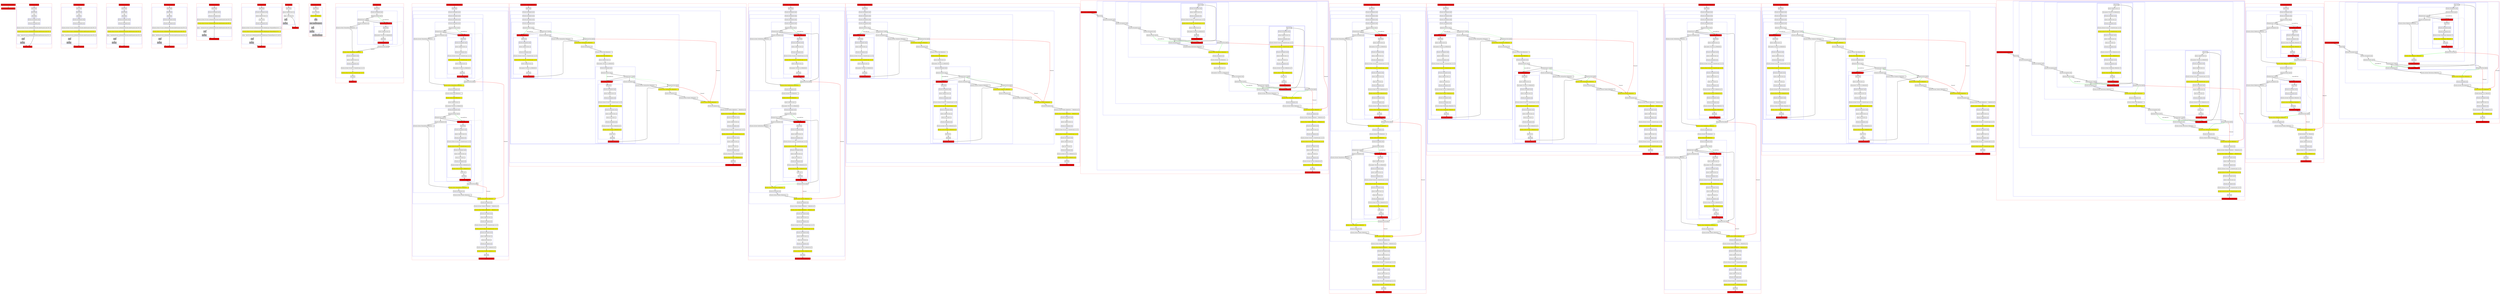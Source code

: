 digraph flowFromInplaceLambda_kt {
    graph [nodesep=3]
    node [shape=box penwidth=2]
    edge [penwidth=2]

    subgraph cluster_0 {
        color=red
        0 [label="Enter file flowFromInplaceLambda.kt" style="filled" fillcolor=red];
        1 [label="Exit file flowFromInplaceLambda.kt" style="filled" fillcolor=red];
    }
    0 -> {1} [color=green];

    subgraph cluster_1 {
        color=red
        2 [label="Enter function unknown" style="filled" fillcolor=red];
        subgraph cluster_2 {
            color=blue
            3 [label="Enter block"];
            subgraph cluster_3 {
                color=blue
                4 [label="Enter block"];
                5 [label="Exit block"];
            }
            subgraph cluster_4 {
                color=blue
                6 [label="Function call arguments enter"];
                7 [label="Function call arguments exit"];
            }
            8 [label="Function call enter: R|<local>/x|.R|SubstitutionOverride<kotlin/Function0.invoke: R|T|>|()"];
            9 [label="Function call exit: R|<local>/x|.R|SubstitutionOverride<kotlin/Function0.invoke: R|T|>|()" style="filled" fillcolor=yellow];
            10 [label="Jump: ^unknown R|<local>/x|.R|SubstitutionOverride<kotlin/Function0.invoke: R|T|>|()"];
            11 [label="Stub" style="filled" fillcolor=gray];
            12 [label="Exit block" style="filled" fillcolor=gray];
        }
        13 [label="Exit function unknown" style="filled" fillcolor=red];
    }
    2 -> {3};
    3 -> {4};
    4 -> {5};
    5 -> {6};
    6 -> {7};
    7 -> {8};
    8 -> {9};
    9 -> {10};
    10 -> {13};
    10 -> {11} [style=dotted];
    11 -> {12} [style=dotted];
    12 -> {13} [style=dotted];

    subgraph cluster_5 {
        color=red
        14 [label="Enter function atLeastOnce" style="filled" fillcolor=red];
        subgraph cluster_6 {
            color=blue
            15 [label="Enter block"];
            subgraph cluster_7 {
                color=blue
                16 [label="Enter block"];
                17 [label="Exit block"];
            }
            subgraph cluster_8 {
                color=blue
                18 [label="Function call arguments enter"];
                19 [label="Function call arguments exit"];
            }
            20 [label="Function call enter: R|<local>/x|.R|SubstitutionOverride<kotlin/Function0.invoke: R|T|>|()"];
            21 [label="Function call exit: R|<local>/x|.R|SubstitutionOverride<kotlin/Function0.invoke: R|T|>|()" style="filled" fillcolor=yellow];
            22 [label="Jump: ^atLeastOnce R|<local>/x|.R|SubstitutionOverride<kotlin/Function0.invoke: R|T|>|()"];
            23 [label="Stub" style="filled" fillcolor=gray];
            24 [label="Exit block" style="filled" fillcolor=gray];
        }
        25 [label="Exit function atLeastOnce" style="filled" fillcolor=red];
    }
    14 -> {15};
    15 -> {16};
    16 -> {17};
    17 -> {18};
    18 -> {19};
    19 -> {20};
    20 -> {21};
    21 -> {22};
    22 -> {25};
    22 -> {23} [style=dotted];
    23 -> {24} [style=dotted];
    24 -> {25} [style=dotted];

    subgraph cluster_9 {
        color=red
        26 [label="Enter function exactlyOnce" style="filled" fillcolor=red];
        subgraph cluster_10 {
            color=blue
            27 [label="Enter block"];
            subgraph cluster_11 {
                color=blue
                28 [label="Enter block"];
                29 [label="Exit block"];
            }
            subgraph cluster_12 {
                color=blue
                30 [label="Function call arguments enter"];
                31 [label="Function call arguments exit"];
            }
            32 [label="Function call enter: R|<local>/x|.R|SubstitutionOverride<kotlin/Function0.invoke: R|T|>|()"];
            33 [label="Function call exit: R|<local>/x|.R|SubstitutionOverride<kotlin/Function0.invoke: R|T|>|()" style="filled" fillcolor=yellow];
            34 [label="Jump: ^exactlyOnce R|<local>/x|.R|SubstitutionOverride<kotlin/Function0.invoke: R|T|>|()"];
            35 [label="Stub" style="filled" fillcolor=gray];
            36 [label="Exit block" style="filled" fillcolor=gray];
        }
        37 [label="Exit function exactlyOnce" style="filled" fillcolor=red];
    }
    26 -> {27};
    27 -> {28};
    28 -> {29};
    29 -> {30};
    30 -> {31};
    31 -> {32};
    32 -> {33};
    33 -> {34};
    34 -> {37};
    34 -> {35} [style=dotted];
    35 -> {36} [style=dotted];
    36 -> {37} [style=dotted];

    subgraph cluster_13 {
        color=red
        38 [label="Enter function atMostOnce" style="filled" fillcolor=red];
        subgraph cluster_14 {
            color=blue
            39 [label="Enter block"];
            subgraph cluster_15 {
                color=blue
                40 [label="Enter block"];
                41 [label="Exit block"];
            }
            subgraph cluster_16 {
                color=blue
                42 [label="Function call arguments enter"];
                43 [label="Function call arguments exit"];
            }
            44 [label="Function call enter: R|<local>/x|.R|SubstitutionOverride<kotlin/Function0.invoke: R|T|>|()"];
            45 [label="Function call exit: R|<local>/x|.R|SubstitutionOverride<kotlin/Function0.invoke: R|T|>|()" style="filled" fillcolor=yellow];
            46 [label="Jump: ^atMostOnce R|<local>/x|.R|SubstitutionOverride<kotlin/Function0.invoke: R|T|>|()"];
            47 [label="Stub" style="filled" fillcolor=gray];
            48 [label="Exit block" style="filled" fillcolor=gray];
        }
        49 [label="Exit function atMostOnce" style="filled" fillcolor=red];
    }
    38 -> {39};
    39 -> {40};
    40 -> {41};
    41 -> {42};
    42 -> {43};
    43 -> {44};
    44 -> {45};
    45 -> {46};
    46 -> {49};
    46 -> {47} [style=dotted];
    47 -> {48} [style=dotted];
    48 -> {49} [style=dotted];

    subgraph cluster_17 {
        color=red
        50 [label="Enter function noContract" style="filled" fillcolor=red];
        subgraph cluster_18 {
            color=blue
            51 [label="Enter block"];
            subgraph cluster_19 {
                color=blue
                52 [label="Function call arguments enter"];
                53 [label="Function call arguments exit"];
            }
            54 [label="Function call enter: R|<local>/x|.R|SubstitutionOverride<kotlin/Function0.invoke: R|T|>|()"];
            55 [label="Function call exit: R|<local>/x|.R|SubstitutionOverride<kotlin/Function0.invoke: R|T|>|()" style="filled" fillcolor=yellow];
            56 [label="Jump: ^noContract R|<local>/x|.R|SubstitutionOverride<kotlin/Function0.invoke: R|T|>|()"];
            57 [label="Stub" style="filled" fillcolor=gray];
            58 [label="Exit block" style="filled" fillcolor=gray];
        }
        59 [label="Exit function noContract" style="filled" fillcolor=red];
    }
    50 -> {51};
    51 -> {52};
    52 -> {53};
    53 -> {54};
    54 -> {55};
    55 -> {56};
    56 -> {59};
    56 -> {57} [style=dotted];
    57 -> {58} [style=dotted];
    58 -> {59} [style=dotted];

    subgraph cluster_20 {
        color=red
        60 [label="Enter function select" style="filled" fillcolor=red];
        subgraph cluster_21 {
            color=blue
            61 [label="Enter block"];
            subgraph cluster_22 {
                color=blue
                62 [label="Function call arguments enter"];
                63 [label="Access variable R|<local>/x|"];
                64 [label="Const: Int(0)"];
                65 [label="Function call arguments exit"];
            }
            66 [label="Function call enter: R|<local>/x|.R|SubstitutionOverride<kotlin/Array.get: R|CapturedType(out K)|>|(...)"];
            67 [label="Function call exit: R|<local>/x|.R|SubstitutionOverride<kotlin/Array.get: R|CapturedType(out K)|>|(...)" style="filled" fillcolor=yellow];
            68 [label="Jump: ^select R|<local>/x|.R|SubstitutionOverride<kotlin/Array.get: R|CapturedType(out K)|>|(Int(0))"];
            69 [label="Stub" style="filled" fillcolor=gray];
            70 [label="Exit block" style="filled" fillcolor=gray];
        }
        71 [label="Exit function select" style="filled" fillcolor=red];
    }
    60 -> {61};
    61 -> {62};
    62 -> {63};
    63 -> {64};
    64 -> {65};
    65 -> {66};
    66 -> {67};
    67 -> {68};
    68 -> {71};
    68 -> {69} [style=dotted];
    69 -> {70} [style=dotted];
    70 -> {71} [style=dotted];

    subgraph cluster_23 {
        color=red
        72 [label="Enter function id" style="filled" fillcolor=red];
        subgraph cluster_24 {
            color=blue
            73 [label="Enter block"];
            74 [label="Access variable R|<local>/x|"];
            75 [label="Jump: ^id R|<local>/x|"];
            76 [label="Stub" style="filled" fillcolor=gray];
            77 [label="Exit block" style="filled" fillcolor=gray];
        }
        78 [label="Exit function id" style="filled" fillcolor=red];
    }
    72 -> {73};
    73 -> {74};
    74 -> {75};
    75 -> {78};
    75 -> {76} [style=dotted];
    76 -> {77} [style=dotted];
    77 -> {78} [style=dotted];

    subgraph cluster_25 {
        color=red
        79 [label="Enter function materialize" style="filled" fillcolor=red];
        subgraph cluster_26 {
            color=blue
            80 [label="Enter block"];
            81 [label="Const: Null(null)"];
            82 [label="Check not null: Null(null)!!" style="filled" fillcolor=yellow];
            83 [label="Stub" style="filled" fillcolor=gray];
            84 [label="Jump: ^materialize Null(null)!!" style="filled" fillcolor=gray];
            85 [label="Stub" style="filled" fillcolor=gray];
            86 [label="Exit block" style="filled" fillcolor=gray];
        }
        87 [label="Exit function materialize" style="filled" fillcolor=gray];
    }
    79 -> {80};
    80 -> {81};
    81 -> {82};
    82 -> {83} [style=dotted];
    83 -> {84} [style=dotted];
    84 -> {85 87} [style=dotted];
    85 -> {86} [style=dotted];
    86 -> {87} [style=dotted];

    subgraph cluster_27 {
        color=red
        88 [label="Enter function basic" style="filled" fillcolor=red];
        subgraph cluster_28 {
            color=blue
            89 [label="Enter block"];
            subgraph cluster_29 {
                color=blue
                90 [label="Function call arguments enter"];
                91 [label="Anonymous function capture"];
                92 [label="Postponed enter to lambda"];
                subgraph cluster_30 {
                    color=blue
                    93 [label="Enter function <anonymous>" style="filled" fillcolor=red];
                    subgraph cluster_31 {
                        color=blue
                        94 [label="Enter block"];
                        95 [label="Access variable R|<local>/x|"];
                        96 [label="Type operator: (R|<local>/x| as R|kotlin/Int|)"];
                        97 [label="Exit block"];
                    }
                    98 [label="Exit function <anonymous>" style="filled" fillcolor=red];
                }
                99 [label="Function call arguments exit"];
            }
            100 [label="Function call enter: R|/exactlyOnce|<R|kotlin/Int|>(...)"];
            101 [label="Postponed exit from lambda"];
            102 [label="Function call exit: R|/exactlyOnce|<R|kotlin/Int|>(...)" style="filled" fillcolor=yellow];
            subgraph cluster_32 {
                color=blue
                103 [label="Function call arguments enter"];
                104 [label="Access variable R|<local>/x|"];
                105 [label="Function call arguments exit"];
            }
            106 [label="Function call enter: R|<local>/x|.<Unresolved name: inc>#()"];
            107 [label="Function call exit: R|<local>/x|.<Unresolved name: inc>#()" style="filled" fillcolor=yellow];
            108 [label="Exit block"];
        }
        109 [label="Exit function basic" style="filled" fillcolor=red];
    }
    88 -> {89};
    89 -> {90};
    90 -> {91};
    91 -> {92};
    91 -> {93} [color=green label="CapturedByValue"];
    92 -> {93 99};
    92 -> {101} [style=dotted];
    92 -> {93} [style=dashed];
    93 -> {94};
    94 -> {95};
    95 -> {96};
    96 -> {97};
    97 -> {98};
    98 -> {101};
    99 -> {100};
    100 -> {102};
    101 -> {102} [label="Postponed"];
    102 -> {103};
    103 -> {104};
    104 -> {105};
    105 -> {106};
    106 -> {107};
    107 -> {108};
    108 -> {109};

    subgraph cluster_33 {
        color=red
        110 [label="Enter function completedCallExactlyOnce" style="filled" fillcolor=red];
        subgraph cluster_34 {
            color=blue
            111 [label="Enter block"];
            subgraph cluster_35 {
                color=blue
                112 [label="Function call arguments enter"];
                subgraph cluster_36 {
                    color=blue
                    113 [label="Function call arguments enter"];
                    subgraph cluster_37 {
                        color=blue
                        114 [label="Function call arguments enter"];
                        subgraph cluster_38 {
                            color=blue
                            115 [label="Function call arguments enter"];
                            116 [label="Anonymous function capture"];
                            117 [label="Postponed enter to lambda"];
                            subgraph cluster_39 {
                                color=blue
                                118 [label="Enter function <anonymous>" style="filled" fillcolor=red];
                                subgraph cluster_40 {
                                    color=blue
                                    119 [label="Enter block"];
                                    subgraph cluster_41 {
                                        color=blue
                                        120 [label="Function call arguments enter"];
                                        121 [label="Access variable R|<local>/y|"];
                                        122 [label="Function call arguments exit"];
                                    }
                                    123 [label="Function call enter: R|<local>/y|.<Unresolved name: inc>#()"];
                                    124 [label="Function call exit: R|<local>/y|.<Unresolved name: inc>#()" style="filled" fillcolor=yellow];
                                    125 [label="Access variable R|<local>/x|"];
                                    126 [label="Type operator: (R|<local>/x| as R|kotlin/Int|)"];
                                    127 [label="Exit block"];
                                }
                                128 [label="Exit function <anonymous>" style="filled" fillcolor=red];
                            }
                            129 [label="Function call arguments exit"];
                        }
                        130 [label="Function call enter: R|/exactlyOnce|<R|kotlin/Int|>(...)"];
                        131 [label="Postponed exit from lambda"];
                        132 [label="Function call exit: R|/exactlyOnce|<R|kotlin/Int|>(...)" style="filled" fillcolor=yellow];
                        133 [label="Function call arguments exit"];
                    }
                    134 [label="Function call enter: R|/id|<R|kotlin/Int|>(...)"];
                    135 [label="Function call exit: R|/id|<R|kotlin/Int|>(...)" style="filled" fillcolor=yellow];
                    136 [label="Access variable R|<local>/y|"];
                    137 [label="Type operator: (R|<local>/y| as R|kotlin/Int|)"];
                    subgraph cluster_42 {
                        color=blue
                        138 [label="Function call arguments enter"];
                        139 [label="Anonymous function capture"];
                        140 [label="Postponed enter to lambda"];
                        subgraph cluster_43 {
                            color=blue
                            141 [label="Enter function <anonymous>" style="filled" fillcolor=red];
                            subgraph cluster_44 {
                                color=blue
                                142 [label="Enter block"];
                                subgraph cluster_45 {
                                    color=blue
                                    143 [label="Function call arguments enter"];
                                    144 [label="Access variable R|<local>/x|"];
                                    145 [label="Function call arguments exit"];
                                }
                                146 [label="Function call enter: R|<local>/x|.<Unresolved name: inc>#()"];
                                147 [label="Function call exit: R|<local>/x|.<Unresolved name: inc>#()" style="filled" fillcolor=yellow];
                                subgraph cluster_46 {
                                    color=blue
                                    148 [label="Function call arguments enter"];
                                    149 [label="Access variable R|<local>/y|"];
                                    150 [label="Smart cast: R|<local>/y|"];
                                    151 [label="Function call arguments exit"];
                                }
                                152 [label="Function call enter: R|<local>/y|.R|kotlin/Int.inc|()"];
                                153 [label="Function call exit: R|<local>/y|.R|kotlin/Int.inc|()" style="filled" fillcolor=yellow];
                                154 [label="Const: Int(1)"];
                                155 [label="Exit block"];
                            }
                            156 [label="Exit function <anonymous>" style="filled" fillcolor=red];
                        }
                        157 [label="Function call arguments exit"];
                    }
                    158 [label="Function call enter: R|/exactlyOnce|<R|kotlin/Int|>(...)"];
                    159 [label="Postponed exit from lambda"];
                    160 [label="Function call exit: R|/exactlyOnce|<R|kotlin/Int|>(...)" style="filled" fillcolor=yellow];
                    161 [label="Function call arguments exit"];
                }
                162 [label="Function call enter: R|/select|<R|kotlin/Int|>(...)"];
                163 [label="Function call exit: R|/select|<R|kotlin/Int|>(...)" style="filled" fillcolor=yellow];
                164 [label="Function call arguments exit"];
            }
            165 [label="Function call enter: R|/select|<R|kotlin/Int|>(...).R|kotlin/Int.inc|()"];
            166 [label="Function call exit: R|/select|<R|kotlin/Int|>(...).R|kotlin/Int.inc|()" style="filled" fillcolor=yellow];
            subgraph cluster_47 {
                color=blue
                167 [label="Function call arguments enter"];
                168 [label="Access variable R|<local>/x|"];
                169 [label="Function call arguments exit"];
            }
            170 [label="Function call enter: R|<local>/x|.<Unresolved name: inc>#()"];
            171 [label="Function call exit: R|<local>/x|.<Unresolved name: inc>#()" style="filled" fillcolor=yellow];
            subgraph cluster_48 {
                color=blue
                172 [label="Function call arguments enter"];
                173 [label="Access variable R|<local>/y|"];
                174 [label="Smart cast: R|<local>/y|"];
                175 [label="Function call arguments exit"];
            }
            176 [label="Function call enter: R|<local>/y|.R|kotlin/Int.inc|()"];
            177 [label="Function call exit: R|<local>/y|.R|kotlin/Int.inc|()" style="filled" fillcolor=yellow];
            178 [label="Exit block"];
        }
        179 [label="Exit function completedCallExactlyOnce" style="filled" fillcolor=red];
    }
    110 -> {111};
    111 -> {112};
    112 -> {113};
    113 -> {114};
    114 -> {115};
    115 -> {116};
    116 -> {117};
    116 -> {118} [color=green label="CapturedByValue"];
    117 -> {118 129};
    117 -> {131} [style=dotted];
    117 -> {118} [style=dashed];
    118 -> {119};
    119 -> {120};
    120 -> {121};
    121 -> {122};
    122 -> {123};
    123 -> {124};
    124 -> {125};
    125 -> {126};
    126 -> {127};
    127 -> {128};
    128 -> {131};
    129 -> {130};
    130 -> {132};
    131 -> {132} [color=green];
    131 -> {163} [color=red label="Postponed"];
    132 -> {133};
    133 -> {134};
    134 -> {135};
    135 -> {136};
    136 -> {137};
    137 -> {138};
    138 -> {139};
    139 -> {140};
    139 -> {141} [color=green label="CapturedByValue"];
    140 -> {141 157};
    140 -> {159} [style=dotted];
    140 -> {141} [style=dashed];
    141 -> {142};
    142 -> {143};
    143 -> {144};
    144 -> {145};
    145 -> {146};
    146 -> {147};
    147 -> {148};
    148 -> {149};
    149 -> {150};
    150 -> {151};
    151 -> {152};
    152 -> {153};
    153 -> {154};
    154 -> {155};
    155 -> {156};
    156 -> {159};
    157 -> {158};
    158 -> {160};
    159 -> {160} [color=green];
    159 -> {163} [color=red label="Postponed"];
    160 -> {161};
    161 -> {162};
    162 -> {163};
    163 -> {164};
    164 -> {165};
    165 -> {166};
    166 -> {167};
    167 -> {168};
    168 -> {169};
    169 -> {170};
    170 -> {171};
    171 -> {172};
    172 -> {173};
    173 -> {174};
    174 -> {175};
    175 -> {176};
    176 -> {177};
    177 -> {178};
    178 -> {179};

    subgraph cluster_49 {
        color=red
        180 [label="Enter function completedCallAtLeastOnce" style="filled" fillcolor=red];
        subgraph cluster_50 {
            color=blue
            181 [label="Enter block"];
            subgraph cluster_51 {
                color=blue
                182 [label="Function call arguments enter"];
                subgraph cluster_52 {
                    color=blue
                    183 [label="Function call arguments enter"];
                    subgraph cluster_53 {
                        color=blue
                        184 [label="Function call arguments enter"];
                        subgraph cluster_54 {
                            color=blue
                            185 [label="Function call arguments enter"];
                            186 [label="Anonymous function capture"];
                            187 [label="Postponed enter to lambda"];
                            subgraph cluster_55 {
                                color=blue
                                188 [label="Enter function <anonymous>" style="filled" fillcolor=red];
                                subgraph cluster_56 {
                                    color=blue
                                    189 [label="Enter block"];
                                    subgraph cluster_57 {
                                        color=blue
                                        190 [label="Function call arguments enter"];
                                        191 [label="Access variable R|<local>/y|"];
                                        192 [label="Function call arguments exit"];
                                    }
                                    193 [label="Function call enter: R|<local>/y|.<Unresolved name: inc>#()"];
                                    194 [label="Function call exit: R|<local>/y|.<Unresolved name: inc>#()" style="filled" fillcolor=yellow];
                                    195 [label="Access variable R|<local>/x|"];
                                    196 [label="Type operator: (R|<local>/x| as R|kotlin/Int|)"];
                                    197 [label="Exit block"];
                                }
                                198 [label="Exit function <anonymous>" style="filled" fillcolor=red];
                            }
                            199 [label="Function call arguments exit"];
                        }
                        200 [label="Function call enter: R|/atLeastOnce|<R|kotlin/Int|>(...)"];
                        201 [label="Postponed exit from lambda"];
                        202 [label="Function call exit: R|/atLeastOnce|<R|kotlin/Int|>(...)" style="filled" fillcolor=yellow];
                        203 [label="Function call arguments exit"];
                    }
                    204 [label="Function call enter: R|/id|<R|kotlin/Int|>(...)"];
                    205 [label="Function call exit: R|/id|<R|kotlin/Int|>(...)" style="filled" fillcolor=yellow];
                    206 [label="Access variable R|<local>/y|"];
                    207 [label="Type operator: (R|<local>/y| as R|kotlin/Int|)"];
                    subgraph cluster_58 {
                        color=blue
                        208 [label="Function call arguments enter"];
                        209 [label="Anonymous function capture"];
                        210 [label="Postponed enter to lambda"];
                        subgraph cluster_59 {
                            color=blue
                            211 [label="Enter function <anonymous>" style="filled" fillcolor=red];
                            subgraph cluster_60 {
                                color=blue
                                212 [label="Enter block"];
                                subgraph cluster_61 {
                                    color=blue
                                    213 [label="Function call arguments enter"];
                                    214 [label="Access variable R|<local>/x|"];
                                    215 [label="Function call arguments exit"];
                                }
                                216 [label="Function call enter: R|<local>/x|.<Unresolved name: inc>#()"];
                                217 [label="Function call exit: R|<local>/x|.<Unresolved name: inc>#()" style="filled" fillcolor=yellow];
                                subgraph cluster_62 {
                                    color=blue
                                    218 [label="Function call arguments enter"];
                                    219 [label="Access variable R|<local>/y|"];
                                    220 [label="Smart cast: R|<local>/y|"];
                                    221 [label="Function call arguments exit"];
                                }
                                222 [label="Function call enter: R|<local>/y|.R|kotlin/Int.inc|()"];
                                223 [label="Function call exit: R|<local>/y|.R|kotlin/Int.inc|()" style="filled" fillcolor=yellow];
                                224 [label="Const: Int(1)"];
                                225 [label="Exit block"];
                            }
                            226 [label="Exit function <anonymous>" style="filled" fillcolor=red];
                        }
                        227 [label="Function call arguments exit"];
                    }
                    228 [label="Function call enter: R|/atLeastOnce|<R|kotlin/Int|>(...)"];
                    229 [label="Postponed exit from lambda"];
                    230 [label="Function call exit: R|/atLeastOnce|<R|kotlin/Int|>(...)" style="filled" fillcolor=yellow];
                    231 [label="Function call arguments exit"];
                }
                232 [label="Function call enter: R|/select|<R|kotlin/Int|>(...)"];
                233 [label="Function call exit: R|/select|<R|kotlin/Int|>(...)" style="filled" fillcolor=yellow];
                234 [label="Function call arguments exit"];
            }
            235 [label="Function call enter: R|/select|<R|kotlin/Int|>(...).R|kotlin/Int.inc|()"];
            236 [label="Function call exit: R|/select|<R|kotlin/Int|>(...).R|kotlin/Int.inc|()" style="filled" fillcolor=yellow];
            subgraph cluster_63 {
                color=blue
                237 [label="Function call arguments enter"];
                238 [label="Access variable R|<local>/x|"];
                239 [label="Function call arguments exit"];
            }
            240 [label="Function call enter: R|<local>/x|.<Unresolved name: inc>#()"];
            241 [label="Function call exit: R|<local>/x|.<Unresolved name: inc>#()" style="filled" fillcolor=yellow];
            subgraph cluster_64 {
                color=blue
                242 [label="Function call arguments enter"];
                243 [label="Access variable R|<local>/y|"];
                244 [label="Smart cast: R|<local>/y|"];
                245 [label="Function call arguments exit"];
            }
            246 [label="Function call enter: R|<local>/y|.R|kotlin/Int.inc|()"];
            247 [label="Function call exit: R|<local>/y|.R|kotlin/Int.inc|()" style="filled" fillcolor=yellow];
            248 [label="Exit block"];
        }
        249 [label="Exit function completedCallAtLeastOnce" style="filled" fillcolor=red];
    }
    180 -> {181};
    181 -> {182};
    182 -> {183};
    183 -> {184};
    184 -> {185};
    185 -> {186};
    186 -> {187};
    186 -> {188} [color=green label="CapturedByValue"];
    187 -> {188 199};
    187 -> {201} [style=dotted];
    187 -> {188} [style=dashed];
    188 -> {189};
    189 -> {190};
    190 -> {191};
    191 -> {192};
    192 -> {193};
    193 -> {194};
    194 -> {195};
    195 -> {196};
    196 -> {197};
    197 -> {198};
    198 -> {201};
    199 -> {200};
    200 -> {202};
    201 -> {187} [color=green style=dashed];
    201 -> {202} [color=green];
    201 -> {233} [color=red label="Postponed"];
    202 -> {203};
    203 -> {204};
    204 -> {205};
    205 -> {206};
    206 -> {207};
    207 -> {208};
    208 -> {209};
    209 -> {210};
    209 -> {211} [color=green label="CapturedByValue"];
    210 -> {211 227};
    210 -> {229} [style=dotted];
    210 -> {211} [style=dashed];
    211 -> {212};
    212 -> {213};
    213 -> {214};
    214 -> {215};
    215 -> {216};
    216 -> {217};
    217 -> {218};
    218 -> {219};
    219 -> {220};
    220 -> {221};
    221 -> {222};
    222 -> {223};
    223 -> {224};
    224 -> {225};
    225 -> {226};
    226 -> {229};
    227 -> {228};
    228 -> {230};
    229 -> {210} [color=green style=dashed];
    229 -> {230} [color=green];
    229 -> {233} [color=red label="Postponed"];
    230 -> {231};
    231 -> {232};
    232 -> {233};
    233 -> {234};
    234 -> {235};
    235 -> {236};
    236 -> {237};
    237 -> {238};
    238 -> {239};
    239 -> {240};
    240 -> {241};
    241 -> {242};
    242 -> {243};
    243 -> {244};
    244 -> {245};
    245 -> {246};
    246 -> {247};
    247 -> {248};
    248 -> {249};

    subgraph cluster_65 {
        color=red
        250 [label="Enter function completedCallAtMostOnce" style="filled" fillcolor=red];
        subgraph cluster_66 {
            color=blue
            251 [label="Enter block"];
            subgraph cluster_67 {
                color=blue
                252 [label="Function call arguments enter"];
                subgraph cluster_68 {
                    color=blue
                    253 [label="Function call arguments enter"];
                    subgraph cluster_69 {
                        color=blue
                        254 [label="Function call arguments enter"];
                        subgraph cluster_70 {
                            color=blue
                            255 [label="Function call arguments enter"];
                            256 [label="Anonymous function capture"];
                            257 [label="Postponed enter to lambda"];
                            subgraph cluster_71 {
                                color=blue
                                258 [label="Enter function <anonymous>" style="filled" fillcolor=red];
                                subgraph cluster_72 {
                                    color=blue
                                    259 [label="Enter block"];
                                    subgraph cluster_73 {
                                        color=blue
                                        260 [label="Function call arguments enter"];
                                        261 [label="Access variable R|<local>/y|"];
                                        262 [label="Function call arguments exit"];
                                    }
                                    263 [label="Function call enter: R|<local>/y|.<Unresolved name: inc>#()"];
                                    264 [label="Function call exit: R|<local>/y|.<Unresolved name: inc>#()" style="filled" fillcolor=yellow];
                                    265 [label="Access variable R|<local>/x|"];
                                    266 [label="Type operator: (R|<local>/x| as R|kotlin/Int|)"];
                                    267 [label="Exit block"];
                                }
                                268 [label="Exit function <anonymous>" style="filled" fillcolor=red];
                            }
                            269 [label="Function call arguments exit"];
                        }
                        270 [label="Function call enter: R|/atMostOnce|<R|kotlin/Int|>(...)"];
                        271 [label="Postponed exit from lambda"];
                        272 [label="Function call exit: R|/atMostOnce|<R|kotlin/Int|>(...)" style="filled" fillcolor=yellow];
                        273 [label="Function call arguments exit"];
                    }
                    274 [label="Function call enter: R|/id|<R|kotlin/Int|>(...)"];
                    275 [label="Function call exit: R|/id|<R|kotlin/Int|>(...)" style="filled" fillcolor=yellow];
                    276 [label="Access variable R|<local>/y|"];
                    277 [label="Type operator: (R|<local>/y| as R|kotlin/Int|)"];
                    subgraph cluster_74 {
                        color=blue
                        278 [label="Function call arguments enter"];
                        279 [label="Anonymous function capture"];
                        280 [label="Postponed enter to lambda"];
                        subgraph cluster_75 {
                            color=blue
                            281 [label="Enter function <anonymous>" style="filled" fillcolor=red];
                            subgraph cluster_76 {
                                color=blue
                                282 [label="Enter block"];
                                subgraph cluster_77 {
                                    color=blue
                                    283 [label="Function call arguments enter"];
                                    284 [label="Access variable R|<local>/x|"];
                                    285 [label="Function call arguments exit"];
                                }
                                286 [label="Function call enter: R|<local>/x|.<Unresolved name: inc>#()"];
                                287 [label="Function call exit: R|<local>/x|.<Unresolved name: inc>#()" style="filled" fillcolor=yellow];
                                subgraph cluster_78 {
                                    color=blue
                                    288 [label="Function call arguments enter"];
                                    289 [label="Access variable R|<local>/y|"];
                                    290 [label="Smart cast: R|<local>/y|"];
                                    291 [label="Function call arguments exit"];
                                }
                                292 [label="Function call enter: R|<local>/y|.R|kotlin/Int.inc|()"];
                                293 [label="Function call exit: R|<local>/y|.R|kotlin/Int.inc|()" style="filled" fillcolor=yellow];
                                294 [label="Const: Int(1)"];
                                295 [label="Exit block"];
                            }
                            296 [label="Exit function <anonymous>" style="filled" fillcolor=red];
                        }
                        297 [label="Function call arguments exit"];
                    }
                    298 [label="Function call enter: R|/atMostOnce|<R|kotlin/Int|>(...)"];
                    299 [label="Postponed exit from lambda"];
                    300 [label="Function call exit: R|/atMostOnce|<R|kotlin/Int|>(...)" style="filled" fillcolor=yellow];
                    301 [label="Function call arguments exit"];
                }
                302 [label="Function call enter: R|/select|<R|kotlin/Int|>(...)"];
                303 [label="Function call exit: R|/select|<R|kotlin/Int|>(...)" style="filled" fillcolor=yellow];
                304 [label="Function call arguments exit"];
            }
            305 [label="Function call enter: R|/select|<R|kotlin/Int|>(...).R|kotlin/Int.inc|()"];
            306 [label="Function call exit: R|/select|<R|kotlin/Int|>(...).R|kotlin/Int.inc|()" style="filled" fillcolor=yellow];
            subgraph cluster_79 {
                color=blue
                307 [label="Function call arguments enter"];
                308 [label="Access variable R|<local>/x|"];
                309 [label="Function call arguments exit"];
            }
            310 [label="Function call enter: R|<local>/x|.<Unresolved name: inc>#()"];
            311 [label="Function call exit: R|<local>/x|.<Unresolved name: inc>#()" style="filled" fillcolor=yellow];
            subgraph cluster_80 {
                color=blue
                312 [label="Function call arguments enter"];
                313 [label="Access variable R|<local>/y|"];
                314 [label="Smart cast: R|<local>/y|"];
                315 [label="Function call arguments exit"];
            }
            316 [label="Function call enter: R|<local>/y|.R|kotlin/Int.inc|()"];
            317 [label="Function call exit: R|<local>/y|.R|kotlin/Int.inc|()" style="filled" fillcolor=yellow];
            318 [label="Exit block"];
        }
        319 [label="Exit function completedCallAtMostOnce" style="filled" fillcolor=red];
    }
    250 -> {251};
    251 -> {252};
    252 -> {253};
    253 -> {254};
    254 -> {255};
    255 -> {256};
    256 -> {257};
    256 -> {258} [color=green label="CapturedByValue"];
    257 -> {258 269 271};
    257 -> {258} [style=dashed];
    258 -> {259};
    259 -> {260};
    260 -> {261};
    261 -> {262};
    262 -> {263};
    263 -> {264};
    264 -> {265};
    265 -> {266};
    266 -> {267};
    267 -> {268};
    268 -> {271};
    269 -> {270};
    270 -> {272};
    271 -> {272} [color=green];
    271 -> {303} [color=red label="Postponed"];
    272 -> {273};
    273 -> {274};
    274 -> {275};
    275 -> {276};
    276 -> {277};
    277 -> {278};
    278 -> {279};
    279 -> {280};
    279 -> {281} [color=green label="CapturedByValue"];
    280 -> {281 297 299};
    280 -> {281} [style=dashed];
    281 -> {282};
    282 -> {283};
    283 -> {284};
    284 -> {285};
    285 -> {286};
    286 -> {287};
    287 -> {288};
    288 -> {289};
    289 -> {290};
    290 -> {291};
    291 -> {292};
    292 -> {293};
    293 -> {294};
    294 -> {295};
    295 -> {296};
    296 -> {299};
    297 -> {298};
    298 -> {300};
    299 -> {300} [color=green];
    299 -> {303} [color=red label="Postponed"];
    300 -> {301};
    301 -> {302};
    302 -> {303};
    303 -> {304};
    304 -> {305};
    305 -> {306};
    306 -> {307};
    307 -> {308};
    308 -> {309};
    309 -> {310};
    310 -> {311};
    311 -> {312};
    312 -> {313};
    313 -> {314};
    314 -> {315};
    315 -> {316};
    316 -> {317};
    317 -> {318};
    318 -> {319};

    subgraph cluster_81 {
        color=red
        320 [label="Enter function completedCallUnknown" style="filled" fillcolor=red];
        subgraph cluster_82 {
            color=blue
            321 [label="Enter block"];
            subgraph cluster_83 {
                color=blue
                322 [label="Function call arguments enter"];
                subgraph cluster_84 {
                    color=blue
                    323 [label="Function call arguments enter"];
                    subgraph cluster_85 {
                        color=blue
                        324 [label="Function call arguments enter"];
                        subgraph cluster_86 {
                            color=blue
                            325 [label="Function call arguments enter"];
                            326 [label="Anonymous function capture"];
                            327 [label="Postponed enter to lambda"];
                            subgraph cluster_87 {
                                color=blue
                                328 [label="Enter function <anonymous>" style="filled" fillcolor=red];
                                subgraph cluster_88 {
                                    color=blue
                                    329 [label="Enter block"];
                                    subgraph cluster_89 {
                                        color=blue
                                        330 [label="Function call arguments enter"];
                                        331 [label="Access variable R|<local>/y|"];
                                        332 [label="Function call arguments exit"];
                                    }
                                    333 [label="Function call enter: R|<local>/y|.<Unresolved name: inc>#()"];
                                    334 [label="Function call exit: R|<local>/y|.<Unresolved name: inc>#()" style="filled" fillcolor=yellow];
                                    335 [label="Access variable R|<local>/x|"];
                                    336 [label="Type operator: (R|<local>/x| as R|kotlin/Int|)"];
                                    337 [label="Exit block"];
                                }
                                338 [label="Exit function <anonymous>" style="filled" fillcolor=red];
                            }
                            339 [label="Function call arguments exit"];
                        }
                        340 [label="Function call enter: R|/unknown|<R|kotlin/Int|>(...)"];
                        341 [label="Postponed exit from lambda"];
                        342 [label="Function call exit: R|/unknown|<R|kotlin/Int|>(...)" style="filled" fillcolor=yellow];
                        343 [label="Function call arguments exit"];
                    }
                    344 [label="Function call enter: R|/id|<R|kotlin/Int|>(...)"];
                    345 [label="Function call exit: R|/id|<R|kotlin/Int|>(...)" style="filled" fillcolor=yellow];
                    346 [label="Access variable R|<local>/y|"];
                    347 [label="Type operator: (R|<local>/y| as R|kotlin/Int|)"];
                    subgraph cluster_90 {
                        color=blue
                        348 [label="Function call arguments enter"];
                        349 [label="Anonymous function capture"];
                        350 [label="Postponed enter to lambda"];
                        subgraph cluster_91 {
                            color=blue
                            351 [label="Enter function <anonymous>" style="filled" fillcolor=red];
                            subgraph cluster_92 {
                                color=blue
                                352 [label="Enter block"];
                                subgraph cluster_93 {
                                    color=blue
                                    353 [label="Function call arguments enter"];
                                    354 [label="Access variable R|<local>/x|"];
                                    355 [label="Function call arguments exit"];
                                }
                                356 [label="Function call enter: R|<local>/x|.<Unresolved name: inc>#()"];
                                357 [label="Function call exit: R|<local>/x|.<Unresolved name: inc>#()" style="filled" fillcolor=yellow];
                                subgraph cluster_94 {
                                    color=blue
                                    358 [label="Function call arguments enter"];
                                    359 [label="Access variable R|<local>/y|"];
                                    360 [label="Smart cast: R|<local>/y|"];
                                    361 [label="Function call arguments exit"];
                                }
                                362 [label="Function call enter: R|<local>/y|.R|kotlin/Int.inc|()"];
                                363 [label="Function call exit: R|<local>/y|.R|kotlin/Int.inc|()" style="filled" fillcolor=yellow];
                                364 [label="Const: Int(1)"];
                                365 [label="Exit block"];
                            }
                            366 [label="Exit function <anonymous>" style="filled" fillcolor=red];
                        }
                        367 [label="Function call arguments exit"];
                    }
                    368 [label="Function call enter: R|/unknown|<R|kotlin/Int|>(...)"];
                    369 [label="Postponed exit from lambda"];
                    370 [label="Function call exit: R|/unknown|<R|kotlin/Int|>(...)" style="filled" fillcolor=yellow];
                    371 [label="Function call arguments exit"];
                }
                372 [label="Function call enter: R|/select|<R|kotlin/Int|>(...)"];
                373 [label="Function call exit: R|/select|<R|kotlin/Int|>(...)" style="filled" fillcolor=yellow];
                374 [label="Function call arguments exit"];
            }
            375 [label="Function call enter: R|/select|<R|kotlin/Int|>(...).R|kotlin/Int.inc|()"];
            376 [label="Function call exit: R|/select|<R|kotlin/Int|>(...).R|kotlin/Int.inc|()" style="filled" fillcolor=yellow];
            subgraph cluster_95 {
                color=blue
                377 [label="Function call arguments enter"];
                378 [label="Access variable R|<local>/x|"];
                379 [label="Function call arguments exit"];
            }
            380 [label="Function call enter: R|<local>/x|.<Unresolved name: inc>#()"];
            381 [label="Function call exit: R|<local>/x|.<Unresolved name: inc>#()" style="filled" fillcolor=yellow];
            subgraph cluster_96 {
                color=blue
                382 [label="Function call arguments enter"];
                383 [label="Access variable R|<local>/y|"];
                384 [label="Smart cast: R|<local>/y|"];
                385 [label="Function call arguments exit"];
            }
            386 [label="Function call enter: R|<local>/y|.R|kotlin/Int.inc|()"];
            387 [label="Function call exit: R|<local>/y|.R|kotlin/Int.inc|()" style="filled" fillcolor=yellow];
            388 [label="Exit block"];
        }
        389 [label="Exit function completedCallUnknown" style="filled" fillcolor=red];
    }
    320 -> {321};
    321 -> {322};
    322 -> {323};
    323 -> {324};
    324 -> {325};
    325 -> {326};
    326 -> {327};
    326 -> {328} [color=green label="CapturedByValue"];
    327 -> {328 339 341};
    327 -> {328} [style=dashed];
    328 -> {329};
    329 -> {330};
    330 -> {331};
    331 -> {332};
    332 -> {333};
    333 -> {334};
    334 -> {335};
    335 -> {336};
    336 -> {337};
    337 -> {338};
    338 -> {341};
    339 -> {340};
    340 -> {342};
    341 -> {327} [color=green style=dashed];
    341 -> {342} [color=green];
    341 -> {373} [color=red label="Postponed"];
    342 -> {343};
    343 -> {344};
    344 -> {345};
    345 -> {346};
    346 -> {347};
    347 -> {348};
    348 -> {349};
    349 -> {350};
    349 -> {351} [color=green label="CapturedByValue"];
    350 -> {351 367 369};
    350 -> {351} [style=dashed];
    351 -> {352};
    352 -> {353};
    353 -> {354};
    354 -> {355};
    355 -> {356};
    356 -> {357};
    357 -> {358};
    358 -> {359};
    359 -> {360};
    360 -> {361};
    361 -> {362};
    362 -> {363};
    363 -> {364};
    364 -> {365};
    365 -> {366};
    366 -> {369};
    367 -> {368};
    368 -> {370};
    369 -> {350} [color=green style=dashed];
    369 -> {370} [color=green];
    369 -> {373} [color=red label="Postponed"];
    370 -> {371};
    371 -> {372};
    372 -> {373};
    373 -> {374};
    374 -> {375};
    375 -> {376};
    376 -> {377};
    377 -> {378};
    378 -> {379};
    379 -> {380};
    380 -> {381};
    381 -> {382};
    382 -> {383};
    383 -> {384};
    384 -> {385};
    385 -> {386};
    386 -> {387};
    387 -> {388};
    388 -> {389};

    subgraph cluster_97 {
        color=red
        390 [label="Enter function completedCallNoContract" style="filled" fillcolor=red];
        subgraph cluster_98 {
            color=blue
            391 [label="Enter block"];
            subgraph cluster_99 {
                color=blue
                392 [label="Function call arguments enter"];
                subgraph cluster_100 {
                    color=blue
                    393 [label="Function call arguments enter"];
                    subgraph cluster_101 {
                        color=blue
                        394 [label="Function call arguments enter"];
                        subgraph cluster_102 {
                            color=blue
                            395 [label="Function call arguments enter"];
                            396 [label="Anonymous function capture"];
                            397 [label="Postponed enter to lambda"];
                            subgraph cluster_103 {
                                color=blue
                                398 [label="Enter function <anonymous>" style="filled" fillcolor=red];
                                subgraph cluster_104 {
                                    color=blue
                                    399 [label="Enter block"];
                                    subgraph cluster_105 {
                                        color=blue
                                        400 [label="Function call arguments enter"];
                                        401 [label="Access variable R|<local>/y|"];
                                        402 [label="Function call arguments exit"];
                                    }
                                    403 [label="Function call enter: R|<local>/y|.<Unresolved name: inc>#()"];
                                    404 [label="Function call exit: R|<local>/y|.<Unresolved name: inc>#()" style="filled" fillcolor=yellow];
                                    405 [label="Access variable R|<local>/x|"];
                                    406 [label="Type operator: (R|<local>/x| as R|kotlin/Int|)"];
                                    407 [label="Exit block"];
                                }
                                408 [label="Exit function <anonymous>" style="filled" fillcolor=red];
                            }
                            409 [label="Function call arguments exit"];
                        }
                        410 [label="Function call enter: R|/noContract|<R|kotlin/Int|>(...)"];
                        411 [label="Postponed exit from lambda"];
                        412 [label="Function call exit: R|/noContract|<R|kotlin/Int|>(...)" style="filled" fillcolor=yellow];
                        413 [label="Function call arguments exit"];
                    }
                    414 [label="Function call enter: R|/id|<R|kotlin/Int|>(...)"];
                    415 [label="Function call exit: R|/id|<R|kotlin/Int|>(...)" style="filled" fillcolor=yellow];
                    416 [label="Access variable R|<local>/y|"];
                    417 [label="Type operator: (R|<local>/y| as R|kotlin/Int|)"];
                    subgraph cluster_106 {
                        color=blue
                        418 [label="Function call arguments enter"];
                        419 [label="Anonymous function capture"];
                        420 [label="Postponed enter to lambda"];
                        subgraph cluster_107 {
                            color=blue
                            421 [label="Enter function <anonymous>" style="filled" fillcolor=red];
                            subgraph cluster_108 {
                                color=blue
                                422 [label="Enter block"];
                                subgraph cluster_109 {
                                    color=blue
                                    423 [label="Function call arguments enter"];
                                    424 [label="Access variable R|<local>/x|"];
                                    425 [label="Function call arguments exit"];
                                }
                                426 [label="Function call enter: R|<local>/x|.<Unresolved name: inc>#()"];
                                427 [label="Function call exit: R|<local>/x|.<Unresolved name: inc>#()" style="filled" fillcolor=yellow];
                                subgraph cluster_110 {
                                    color=blue
                                    428 [label="Function call arguments enter"];
                                    429 [label="Access variable R|<local>/y|"];
                                    430 [label="Smart cast: R|<local>/y|"];
                                    431 [label="Function call arguments exit"];
                                }
                                432 [label="Function call enter: R|<local>/y|.R|kotlin/Int.inc|()"];
                                433 [label="Function call exit: R|<local>/y|.R|kotlin/Int.inc|()" style="filled" fillcolor=yellow];
                                434 [label="Const: Int(1)"];
                                435 [label="Exit block"];
                            }
                            436 [label="Exit function <anonymous>" style="filled" fillcolor=red];
                        }
                        437 [label="Function call arguments exit"];
                    }
                    438 [label="Function call enter: R|/noContract|<R|kotlin/Int|>(...)"];
                    439 [label="Postponed exit from lambda"];
                    440 [label="Function call exit: R|/noContract|<R|kotlin/Int|>(...)" style="filled" fillcolor=yellow];
                    441 [label="Function call arguments exit"];
                }
                442 [label="Function call enter: R|/select|<R|kotlin/Int|>(...)"];
                443 [label="Function call exit: R|/select|<R|kotlin/Int|>(...)" style="filled" fillcolor=yellow];
                444 [label="Function call arguments exit"];
            }
            445 [label="Function call enter: R|/select|<R|kotlin/Int|>(...).R|kotlin/Int.inc|()"];
            446 [label="Function call exit: R|/select|<R|kotlin/Int|>(...).R|kotlin/Int.inc|()" style="filled" fillcolor=yellow];
            subgraph cluster_111 {
                color=blue
                447 [label="Function call arguments enter"];
                448 [label="Access variable R|<local>/x|"];
                449 [label="Function call arguments exit"];
            }
            450 [label="Function call enter: R|<local>/x|.<Unresolved name: inc>#()"];
            451 [label="Function call exit: R|<local>/x|.<Unresolved name: inc>#()" style="filled" fillcolor=yellow];
            subgraph cluster_112 {
                color=blue
                452 [label="Function call arguments enter"];
                453 [label="Access variable R|<local>/y|"];
                454 [label="Smart cast: R|<local>/y|"];
                455 [label="Function call arguments exit"];
            }
            456 [label="Function call enter: R|<local>/y|.R|kotlin/Int.inc|()"];
            457 [label="Function call exit: R|<local>/y|.R|kotlin/Int.inc|()" style="filled" fillcolor=yellow];
            458 [label="Exit block"];
        }
        459 [label="Exit function completedCallNoContract" style="filled" fillcolor=red];
    }
    390 -> {391};
    391 -> {392};
    392 -> {393};
    393 -> {394};
    394 -> {395};
    395 -> {396};
    396 -> {397};
    396 -> {398} [color=green label="CapturedByValue"];
    397 -> {398 409 411};
    397 -> {398} [style=dashed];
    398 -> {399};
    399 -> {400};
    400 -> {401};
    401 -> {402};
    402 -> {403};
    403 -> {404};
    404 -> {405};
    405 -> {406};
    406 -> {407};
    407 -> {408};
    408 -> {398} [color=green style=dashed];
    409 -> {410};
    410 -> {412};
    411 -> {412} [color=green];
    411 -> {443} [color=red label="Postponed"];
    412 -> {413};
    413 -> {414};
    414 -> {415};
    415 -> {416};
    416 -> {417};
    417 -> {418};
    418 -> {419};
    419 -> {420};
    419 -> {421} [color=green label="CapturedByValue"];
    420 -> {421 437 439};
    420 -> {421} [style=dashed];
    421 -> {422};
    422 -> {423};
    423 -> {424};
    424 -> {425};
    425 -> {426};
    426 -> {427};
    427 -> {428};
    428 -> {429};
    429 -> {430};
    430 -> {431};
    431 -> {432};
    432 -> {433};
    433 -> {434};
    434 -> {435};
    435 -> {436};
    436 -> {421} [color=green style=dashed];
    437 -> {438};
    438 -> {440};
    439 -> {440} [color=green];
    439 -> {443} [color=red label="Postponed"];
    440 -> {441};
    441 -> {442};
    442 -> {443};
    443 -> {444};
    444 -> {445};
    445 -> {446};
    446 -> {447};
    447 -> {448};
    448 -> {449};
    449 -> {450};
    450 -> {451};
    451 -> {452};
    452 -> {453};
    453 -> {454};
    454 -> {455};
    455 -> {456};
    456 -> {457};
    457 -> {458};
    458 -> {459};

    subgraph cluster_113 {
        color=red
        460 [label="Enter function incompleteCallExactlyOnce" style="filled" fillcolor=red];
        subgraph cluster_114 {
            color=blue
            461 [label="Enter block"];
            subgraph cluster_115 {
                color=blue
                462 [label="Function call arguments enter"];
                subgraph cluster_116 {
                    color=blue
                    463 [label="Function call arguments enter"];
                    subgraph cluster_117 {
                        color=blue
                        464 [label="Function call arguments enter"];
                        subgraph cluster_118 {
                            color=blue
                            465 [label="Function call arguments enter"];
                            466 [label="Anonymous function capture"];
                            467 [label="Postponed enter to lambda"];
                            subgraph cluster_119 {
                                color=blue
                                468 [label="Enter function <anonymous>" style="filled" fillcolor=red];
                                subgraph cluster_120 {
                                    color=blue
                                    469 [label="Enter block"];
                                    470 [label="Access variable R|<local>/x|"];
                                    471 [label="Type operator: (R|<local>/x| as R|kotlin/Int|)"];
                                    subgraph cluster_121 {
                                        color=blue
                                        472 [label="Function call arguments enter"];
                                        473 [label="Access variable R|<local>/y|"];
                                        474 [label="Function call arguments exit"];
                                    }
                                    475 [label="Function call enter: R|<local>/y|.<Unresolved name: inc>#()"];
                                    476 [label="Function call exit: R|<local>/y|.<Unresolved name: inc>#()" style="filled" fillcolor=yellow];
                                    subgraph cluster_122 {
                                        color=blue
                                        477 [label="Function call arguments enter"];
                                        478 [label="Access variable R|<local>/x|"];
                                        479 [label="Smart cast: R|<local>/x|"];
                                        480 [label="Function call arguments exit"];
                                    }
                                    481 [label="Function call enter: R|<local>/x|.R|kotlin/Int.inc|()"];
                                    482 [label="Function call exit: R|<local>/x|.R|kotlin/Int.inc|()" style="filled" fillcolor=yellow];
                                    subgraph cluster_123 {
                                        color=blue
                                        483 [label="Function call arguments enter"];
                                        484 [label="Function call arguments exit"];
                                    }
                                    485 [label="Function call enter: R|/materialize|<R|kotlin/Int|>()"];
                                    486 [label="Function call exit: R|/materialize|<R|kotlin/Int|>()" style="filled" fillcolor=yellow];
                                    487 [label="Exit block"];
                                }
                                488 [label="Exit function <anonymous>" style="filled" fillcolor=red];
                            }
                            489 [label="Function call arguments exit"];
                        }
                        490 [label="Function call enter: R|/exactlyOnce|<R|kotlin/Int|>(...)"];
                        491 [label="Postponed exit from lambda"];
                        492 [label="Function call exit: R|/exactlyOnce|<R|kotlin/Int|>(...)" style="filled" fillcolor=yellow];
                        493 [label="Function call arguments exit"];
                    }
                    494 [label="Function call enter: R|/id|<R|kotlin/Int|>(...)"];
                    495 [label="Function call exit: R|/id|<R|kotlin/Int|>(...)" style="filled" fillcolor=yellow];
                    subgraph cluster_124 {
                        color=blue
                        496 [label="Function call arguments enter"];
                        497 [label="Anonymous function capture"];
                        498 [label="Postponed enter to lambda"];
                        subgraph cluster_125 {
                            color=blue
                            499 [label="Enter function <anonymous>" style="filled" fillcolor=red];
                            subgraph cluster_126 {
                                color=blue
                                500 [label="Enter block"];
                                501 [label="Access variable R|<local>/y|"];
                                502 [label="Type operator: (R|<local>/y| as R|kotlin/Int|)"];
                                subgraph cluster_127 {
                                    color=blue
                                    503 [label="Function call arguments enter"];
                                    504 [label="Access variable R|<local>/x|"];
                                    505 [label="Function call arguments exit"];
                                }
                                506 [label="Function call enter: R|<local>/x|.<Unresolved name: inc>#()"];
                                507 [label="Function call exit: R|<local>/x|.<Unresolved name: inc>#()" style="filled" fillcolor=yellow];
                                subgraph cluster_128 {
                                    color=blue
                                    508 [label="Function call arguments enter"];
                                    509 [label="Access variable R|<local>/y|"];
                                    510 [label="Smart cast: R|<local>/y|"];
                                    511 [label="Function call arguments exit"];
                                }
                                512 [label="Function call enter: R|<local>/y|.R|kotlin/Int.inc|()"];
                                513 [label="Function call exit: R|<local>/y|.R|kotlin/Int.inc|()" style="filled" fillcolor=yellow];
                                514 [label="Const: Int(1)"];
                                515 [label="Exit block"];
                            }
                            516 [label="Exit function <anonymous>" style="filled" fillcolor=red];
                        }
                        517 [label="Function call arguments exit"];
                    }
                    518 [label="Function call enter: R|/exactlyOnce|<R|kotlin/Int|>(...)"];
                    519 [label="Postponed exit from lambda"];
                    520 [label="Function call exit: R|/exactlyOnce|<R|kotlin/Int|>(...)" style="filled" fillcolor=yellow];
                    521 [label="Function call arguments exit"];
                }
                522 [label="Function call enter: R|/select|<R|kotlin/Int|>(...)"];
                523 [label="Function call exit: R|/select|<R|kotlin/Int|>(...)" style="filled" fillcolor=yellow];
                524 [label="Function call arguments exit"];
            }
            525 [label="Function call enter: R|/select|<R|kotlin/Int|>(...).R|kotlin/Int.inc|()"];
            526 [label="Function call exit: R|/select|<R|kotlin/Int|>(...).R|kotlin/Int.inc|()" style="filled" fillcolor=yellow];
            subgraph cluster_129 {
                color=blue
                527 [label="Function call arguments enter"];
                528 [label="Access variable R|<local>/x|"];
                529 [label="Function call arguments exit"];
            }
            530 [label="Function call enter: R|<local>/x|.<Unresolved name: inc>#()"];
            531 [label="Function call exit: R|<local>/x|.<Unresolved name: inc>#()" style="filled" fillcolor=yellow];
            subgraph cluster_130 {
                color=blue
                532 [label="Function call arguments enter"];
                533 [label="Access variable R|<local>/y|"];
                534 [label="Function call arguments exit"];
            }
            535 [label="Function call enter: R|<local>/y|.<Unresolved name: inc>#()"];
            536 [label="Function call exit: R|<local>/y|.<Unresolved name: inc>#()" style="filled" fillcolor=yellow];
            537 [label="Exit block"];
        }
        538 [label="Exit function incompleteCallExactlyOnce" style="filled" fillcolor=red];
    }
    460 -> {461};
    461 -> {462};
    462 -> {463};
    463 -> {464};
    464 -> {465};
    465 -> {466};
    466 -> {467};
    466 -> {468} [color=green label="CapturedByValue"];
    467 -> {468 489};
    467 -> {491} [style=dotted];
    467 -> {468} [style=dashed];
    468 -> {469};
    469 -> {470};
    470 -> {471};
    471 -> {472};
    472 -> {473};
    473 -> {474};
    474 -> {475};
    475 -> {476};
    476 -> {477};
    477 -> {478};
    478 -> {479};
    479 -> {480};
    480 -> {481};
    481 -> {482};
    482 -> {483};
    483 -> {484};
    484 -> {485};
    485 -> {486};
    486 -> {487};
    487 -> {488};
    488 -> {491};
    489 -> {490};
    490 -> {492};
    491 -> {492} [color=green];
    491 -> {523} [color=red label="Postponed"];
    492 -> {493};
    493 -> {494};
    494 -> {495};
    495 -> {496};
    496 -> {497};
    497 -> {498};
    497 -> {499} [color=green label="CapturedByValue"];
    498 -> {499 517};
    498 -> {519} [style=dotted];
    498 -> {499} [style=dashed];
    499 -> {500};
    500 -> {501};
    501 -> {502};
    502 -> {503};
    503 -> {504};
    504 -> {505};
    505 -> {506};
    506 -> {507};
    507 -> {508};
    508 -> {509};
    509 -> {510};
    510 -> {511};
    511 -> {512};
    512 -> {513};
    513 -> {514};
    514 -> {515};
    515 -> {516};
    516 -> {519};
    517 -> {518};
    518 -> {520};
    519 -> {520} [color=green];
    519 -> {523} [color=red label="Postponed"];
    520 -> {521};
    521 -> {522};
    522 -> {523};
    523 -> {524};
    524 -> {525};
    525 -> {526};
    526 -> {527};
    527 -> {528};
    528 -> {529};
    529 -> {530};
    530 -> {531};
    531 -> {532};
    532 -> {533};
    533 -> {534};
    534 -> {535};
    535 -> {536};
    536 -> {537};
    537 -> {538};

    subgraph cluster_131 {
        color=red
        539 [label="Enter function incompleteCallAtLeastOnce" style="filled" fillcolor=red];
        subgraph cluster_132 {
            color=blue
            540 [label="Enter block"];
            subgraph cluster_133 {
                color=blue
                541 [label="Function call arguments enter"];
                subgraph cluster_134 {
                    color=blue
                    542 [label="Function call arguments enter"];
                    subgraph cluster_135 {
                        color=blue
                        543 [label="Function call arguments enter"];
                        subgraph cluster_136 {
                            color=blue
                            544 [label="Function call arguments enter"];
                            545 [label="Anonymous function capture"];
                            546 [label="Postponed enter to lambda"];
                            subgraph cluster_137 {
                                color=blue
                                547 [label="Enter function <anonymous>" style="filled" fillcolor=red];
                                subgraph cluster_138 {
                                    color=blue
                                    548 [label="Enter block"];
                                    549 [label="Access variable R|<local>/x|"];
                                    550 [label="Type operator: (R|<local>/x| as R|kotlin/Int|)"];
                                    subgraph cluster_139 {
                                        color=blue
                                        551 [label="Function call arguments enter"];
                                        552 [label="Access variable R|<local>/y|"];
                                        553 [label="Function call arguments exit"];
                                    }
                                    554 [label="Function call enter: R|<local>/y|.<Unresolved name: inc>#()"];
                                    555 [label="Function call exit: R|<local>/y|.<Unresolved name: inc>#()" style="filled" fillcolor=yellow];
                                    subgraph cluster_140 {
                                        color=blue
                                        556 [label="Function call arguments enter"];
                                        557 [label="Access variable R|<local>/x|"];
                                        558 [label="Smart cast: R|<local>/x|"];
                                        559 [label="Function call arguments exit"];
                                    }
                                    560 [label="Function call enter: R|<local>/x|.R|kotlin/Int.inc|()"];
                                    561 [label="Function call exit: R|<local>/x|.R|kotlin/Int.inc|()" style="filled" fillcolor=yellow];
                                    subgraph cluster_141 {
                                        color=blue
                                        562 [label="Function call arguments enter"];
                                        563 [label="Function call arguments exit"];
                                    }
                                    564 [label="Function call enter: R|/materialize|<R|kotlin/Int|>()"];
                                    565 [label="Function call exit: R|/materialize|<R|kotlin/Int|>()" style="filled" fillcolor=yellow];
                                    566 [label="Exit block"];
                                }
                                567 [label="Exit function <anonymous>" style="filled" fillcolor=red];
                            }
                            568 [label="Function call arguments exit"];
                        }
                        569 [label="Function call enter: R|/atLeastOnce|<R|kotlin/Int|>(...)"];
                        570 [label="Postponed exit from lambda"];
                        571 [label="Function call exit: R|/atLeastOnce|<R|kotlin/Int|>(...)" style="filled" fillcolor=yellow];
                        572 [label="Function call arguments exit"];
                    }
                    573 [label="Function call enter: R|/id|<R|kotlin/Int|>(...)"];
                    574 [label="Function call exit: R|/id|<R|kotlin/Int|>(...)" style="filled" fillcolor=yellow];
                    subgraph cluster_142 {
                        color=blue
                        575 [label="Function call arguments enter"];
                        576 [label="Anonymous function capture"];
                        577 [label="Postponed enter to lambda"];
                        subgraph cluster_143 {
                            color=blue
                            578 [label="Enter function <anonymous>" style="filled" fillcolor=red];
                            subgraph cluster_144 {
                                color=blue
                                579 [label="Enter block"];
                                580 [label="Access variable R|<local>/y|"];
                                581 [label="Type operator: (R|<local>/y| as R|kotlin/Int|)"];
                                subgraph cluster_145 {
                                    color=blue
                                    582 [label="Function call arguments enter"];
                                    583 [label="Access variable R|<local>/x|"];
                                    584 [label="Function call arguments exit"];
                                }
                                585 [label="Function call enter: R|<local>/x|.<Unresolved name: inc>#()"];
                                586 [label="Function call exit: R|<local>/x|.<Unresolved name: inc>#()" style="filled" fillcolor=yellow];
                                subgraph cluster_146 {
                                    color=blue
                                    587 [label="Function call arguments enter"];
                                    588 [label="Access variable R|<local>/y|"];
                                    589 [label="Smart cast: R|<local>/y|"];
                                    590 [label="Function call arguments exit"];
                                }
                                591 [label="Function call enter: R|<local>/y|.R|kotlin/Int.inc|()"];
                                592 [label="Function call exit: R|<local>/y|.R|kotlin/Int.inc|()" style="filled" fillcolor=yellow];
                                593 [label="Const: Int(1)"];
                                594 [label="Exit block"];
                            }
                            595 [label="Exit function <anonymous>" style="filled" fillcolor=red];
                        }
                        596 [label="Function call arguments exit"];
                    }
                    597 [label="Function call enter: R|/atLeastOnce|<R|kotlin/Int|>(...)"];
                    598 [label="Postponed exit from lambda"];
                    599 [label="Function call exit: R|/atLeastOnce|<R|kotlin/Int|>(...)" style="filled" fillcolor=yellow];
                    600 [label="Function call arguments exit"];
                }
                601 [label="Function call enter: R|/select|<R|kotlin/Int|>(...)"];
                602 [label="Function call exit: R|/select|<R|kotlin/Int|>(...)" style="filled" fillcolor=yellow];
                603 [label="Function call arguments exit"];
            }
            604 [label="Function call enter: R|/select|<R|kotlin/Int|>(...).R|kotlin/Int.inc|()"];
            605 [label="Function call exit: R|/select|<R|kotlin/Int|>(...).R|kotlin/Int.inc|()" style="filled" fillcolor=yellow];
            subgraph cluster_147 {
                color=blue
                606 [label="Function call arguments enter"];
                607 [label="Access variable R|<local>/x|"];
                608 [label="Function call arguments exit"];
            }
            609 [label="Function call enter: R|<local>/x|.<Unresolved name: inc>#()"];
            610 [label="Function call exit: R|<local>/x|.<Unresolved name: inc>#()" style="filled" fillcolor=yellow];
            subgraph cluster_148 {
                color=blue
                611 [label="Function call arguments enter"];
                612 [label="Access variable R|<local>/y|"];
                613 [label="Function call arguments exit"];
            }
            614 [label="Function call enter: R|<local>/y|.<Unresolved name: inc>#()"];
            615 [label="Function call exit: R|<local>/y|.<Unresolved name: inc>#()" style="filled" fillcolor=yellow];
            616 [label="Exit block"];
        }
        617 [label="Exit function incompleteCallAtLeastOnce" style="filled" fillcolor=red];
    }
    539 -> {540};
    540 -> {541};
    541 -> {542};
    542 -> {543};
    543 -> {544};
    544 -> {545};
    545 -> {546};
    545 -> {547} [color=green label="CapturedByValue"];
    546 -> {547 568};
    546 -> {570} [style=dotted];
    546 -> {547} [style=dashed];
    547 -> {548};
    548 -> {549};
    549 -> {550};
    550 -> {551};
    551 -> {552};
    552 -> {553};
    553 -> {554};
    554 -> {555};
    555 -> {556};
    556 -> {557};
    557 -> {558};
    558 -> {559};
    559 -> {560};
    560 -> {561};
    561 -> {562};
    562 -> {563};
    563 -> {564};
    564 -> {565};
    565 -> {566};
    566 -> {567};
    567 -> {570};
    568 -> {569};
    569 -> {571};
    570 -> {546} [color=green style=dashed];
    570 -> {571} [color=green];
    570 -> {602} [color=red label="Postponed"];
    571 -> {572};
    572 -> {573};
    573 -> {574};
    574 -> {575};
    575 -> {576};
    576 -> {577};
    576 -> {578} [color=green label="CapturedByValue"];
    577 -> {578 596};
    577 -> {598} [style=dotted];
    577 -> {578} [style=dashed];
    578 -> {579};
    579 -> {580};
    580 -> {581};
    581 -> {582};
    582 -> {583};
    583 -> {584};
    584 -> {585};
    585 -> {586};
    586 -> {587};
    587 -> {588};
    588 -> {589};
    589 -> {590};
    590 -> {591};
    591 -> {592};
    592 -> {593};
    593 -> {594};
    594 -> {595};
    595 -> {598};
    596 -> {597};
    597 -> {599};
    598 -> {577} [color=green style=dashed];
    598 -> {599} [color=green];
    598 -> {602} [color=red label="Postponed"];
    599 -> {600};
    600 -> {601};
    601 -> {602};
    602 -> {603};
    603 -> {604};
    604 -> {605};
    605 -> {606};
    606 -> {607};
    607 -> {608};
    608 -> {609};
    609 -> {610};
    610 -> {611};
    611 -> {612};
    612 -> {613};
    613 -> {614};
    614 -> {615};
    615 -> {616};
    616 -> {617};

    subgraph cluster_149 {
        color=red
        618 [label="Enter function incompleteCallAtMostOnce" style="filled" fillcolor=red];
        subgraph cluster_150 {
            color=blue
            619 [label="Enter block"];
            subgraph cluster_151 {
                color=blue
                620 [label="Function call arguments enter"];
                subgraph cluster_152 {
                    color=blue
                    621 [label="Function call arguments enter"];
                    subgraph cluster_153 {
                        color=blue
                        622 [label="Function call arguments enter"];
                        subgraph cluster_154 {
                            color=blue
                            623 [label="Function call arguments enter"];
                            624 [label="Anonymous function capture"];
                            625 [label="Postponed enter to lambda"];
                            subgraph cluster_155 {
                                color=blue
                                626 [label="Enter function <anonymous>" style="filled" fillcolor=red];
                                subgraph cluster_156 {
                                    color=blue
                                    627 [label="Enter block"];
                                    628 [label="Access variable R|<local>/x|"];
                                    629 [label="Type operator: (R|<local>/x| as R|kotlin/Int|)"];
                                    subgraph cluster_157 {
                                        color=blue
                                        630 [label="Function call arguments enter"];
                                        631 [label="Access variable R|<local>/y|"];
                                        632 [label="Function call arguments exit"];
                                    }
                                    633 [label="Function call enter: R|<local>/y|.<Unresolved name: inc>#()"];
                                    634 [label="Function call exit: R|<local>/y|.<Unresolved name: inc>#()" style="filled" fillcolor=yellow];
                                    subgraph cluster_158 {
                                        color=blue
                                        635 [label="Function call arguments enter"];
                                        636 [label="Access variable R|<local>/x|"];
                                        637 [label="Smart cast: R|<local>/x|"];
                                        638 [label="Function call arguments exit"];
                                    }
                                    639 [label="Function call enter: R|<local>/x|.R|kotlin/Int.inc|()"];
                                    640 [label="Function call exit: R|<local>/x|.R|kotlin/Int.inc|()" style="filled" fillcolor=yellow];
                                    subgraph cluster_159 {
                                        color=blue
                                        641 [label="Function call arguments enter"];
                                        642 [label="Function call arguments exit"];
                                    }
                                    643 [label="Function call enter: R|/materialize|<R|kotlin/Int|>()"];
                                    644 [label="Function call exit: R|/materialize|<R|kotlin/Int|>()" style="filled" fillcolor=yellow];
                                    645 [label="Exit block"];
                                }
                                646 [label="Exit function <anonymous>" style="filled" fillcolor=red];
                            }
                            647 [label="Function call arguments exit"];
                        }
                        648 [label="Function call enter: R|/atMostOnce|<R|kotlin/Int|>(...)"];
                        649 [label="Postponed exit from lambda"];
                        650 [label="Function call exit: R|/atMostOnce|<R|kotlin/Int|>(...)" style="filled" fillcolor=yellow];
                        651 [label="Function call arguments exit"];
                    }
                    652 [label="Function call enter: R|/id|<R|kotlin/Int|>(...)"];
                    653 [label="Function call exit: R|/id|<R|kotlin/Int|>(...)" style="filled" fillcolor=yellow];
                    subgraph cluster_160 {
                        color=blue
                        654 [label="Function call arguments enter"];
                        655 [label="Anonymous function capture"];
                        656 [label="Postponed enter to lambda"];
                        subgraph cluster_161 {
                            color=blue
                            657 [label="Enter function <anonymous>" style="filled" fillcolor=red];
                            subgraph cluster_162 {
                                color=blue
                                658 [label="Enter block"];
                                659 [label="Access variable R|<local>/y|"];
                                660 [label="Type operator: (R|<local>/y| as R|kotlin/Int|)"];
                                subgraph cluster_163 {
                                    color=blue
                                    661 [label="Function call arguments enter"];
                                    662 [label="Access variable R|<local>/x|"];
                                    663 [label="Function call arguments exit"];
                                }
                                664 [label="Function call enter: R|<local>/x|.<Unresolved name: inc>#()"];
                                665 [label="Function call exit: R|<local>/x|.<Unresolved name: inc>#()" style="filled" fillcolor=yellow];
                                subgraph cluster_164 {
                                    color=blue
                                    666 [label="Function call arguments enter"];
                                    667 [label="Access variable R|<local>/y|"];
                                    668 [label="Smart cast: R|<local>/y|"];
                                    669 [label="Function call arguments exit"];
                                }
                                670 [label="Function call enter: R|<local>/y|.R|kotlin/Int.inc|()"];
                                671 [label="Function call exit: R|<local>/y|.R|kotlin/Int.inc|()" style="filled" fillcolor=yellow];
                                672 [label="Const: Int(1)"];
                                673 [label="Exit block"];
                            }
                            674 [label="Exit function <anonymous>" style="filled" fillcolor=red];
                        }
                        675 [label="Function call arguments exit"];
                    }
                    676 [label="Function call enter: R|/atMostOnce|<R|kotlin/Int|>(...)"];
                    677 [label="Postponed exit from lambda"];
                    678 [label="Function call exit: R|/atMostOnce|<R|kotlin/Int|>(...)" style="filled" fillcolor=yellow];
                    679 [label="Function call arguments exit"];
                }
                680 [label="Function call enter: R|/select|<R|kotlin/Int|>(...)"];
                681 [label="Function call exit: R|/select|<R|kotlin/Int|>(...)" style="filled" fillcolor=yellow];
                682 [label="Function call arguments exit"];
            }
            683 [label="Function call enter: R|/select|<R|kotlin/Int|>(...).R|kotlin/Int.inc|()"];
            684 [label="Function call exit: R|/select|<R|kotlin/Int|>(...).R|kotlin/Int.inc|()" style="filled" fillcolor=yellow];
            subgraph cluster_165 {
                color=blue
                685 [label="Function call arguments enter"];
                686 [label="Access variable R|<local>/x|"];
                687 [label="Function call arguments exit"];
            }
            688 [label="Function call enter: R|<local>/x|.<Unresolved name: inc>#()"];
            689 [label="Function call exit: R|<local>/x|.<Unresolved name: inc>#()" style="filled" fillcolor=yellow];
            subgraph cluster_166 {
                color=blue
                690 [label="Function call arguments enter"];
                691 [label="Access variable R|<local>/y|"];
                692 [label="Function call arguments exit"];
            }
            693 [label="Function call enter: R|<local>/y|.<Unresolved name: inc>#()"];
            694 [label="Function call exit: R|<local>/y|.<Unresolved name: inc>#()" style="filled" fillcolor=yellow];
            695 [label="Exit block"];
        }
        696 [label="Exit function incompleteCallAtMostOnce" style="filled" fillcolor=red];
    }
    618 -> {619};
    619 -> {620};
    620 -> {621};
    621 -> {622};
    622 -> {623};
    623 -> {624};
    624 -> {625};
    624 -> {626} [color=green label="CapturedByValue"];
    625 -> {626 647 649};
    625 -> {626} [style=dashed];
    626 -> {627};
    627 -> {628};
    628 -> {629};
    629 -> {630};
    630 -> {631};
    631 -> {632};
    632 -> {633};
    633 -> {634};
    634 -> {635};
    635 -> {636};
    636 -> {637};
    637 -> {638};
    638 -> {639};
    639 -> {640};
    640 -> {641};
    641 -> {642};
    642 -> {643};
    643 -> {644};
    644 -> {645};
    645 -> {646};
    646 -> {649};
    647 -> {648};
    648 -> {650};
    649 -> {650} [color=green];
    649 -> {681} [color=red label="Postponed"];
    650 -> {651};
    651 -> {652};
    652 -> {653};
    653 -> {654};
    654 -> {655};
    655 -> {656};
    655 -> {657} [color=green label="CapturedByValue"];
    656 -> {657 675 677};
    656 -> {657} [style=dashed];
    657 -> {658};
    658 -> {659};
    659 -> {660};
    660 -> {661};
    661 -> {662};
    662 -> {663};
    663 -> {664};
    664 -> {665};
    665 -> {666};
    666 -> {667};
    667 -> {668};
    668 -> {669};
    669 -> {670};
    670 -> {671};
    671 -> {672};
    672 -> {673};
    673 -> {674};
    674 -> {677};
    675 -> {676};
    676 -> {678};
    677 -> {678} [color=green];
    677 -> {681} [color=red label="Postponed"];
    678 -> {679};
    679 -> {680};
    680 -> {681};
    681 -> {682};
    682 -> {683};
    683 -> {684};
    684 -> {685};
    685 -> {686};
    686 -> {687};
    687 -> {688};
    688 -> {689};
    689 -> {690};
    690 -> {691};
    691 -> {692};
    692 -> {693};
    693 -> {694};
    694 -> {695};
    695 -> {696};

    subgraph cluster_167 {
        color=red
        697 [label="Enter function incompleteCallUnknown" style="filled" fillcolor=red];
        subgraph cluster_168 {
            color=blue
            698 [label="Enter block"];
            subgraph cluster_169 {
                color=blue
                699 [label="Function call arguments enter"];
                subgraph cluster_170 {
                    color=blue
                    700 [label="Function call arguments enter"];
                    subgraph cluster_171 {
                        color=blue
                        701 [label="Function call arguments enter"];
                        subgraph cluster_172 {
                            color=blue
                            702 [label="Function call arguments enter"];
                            703 [label="Anonymous function capture"];
                            704 [label="Postponed enter to lambda"];
                            subgraph cluster_173 {
                                color=blue
                                705 [label="Enter function <anonymous>" style="filled" fillcolor=red];
                                subgraph cluster_174 {
                                    color=blue
                                    706 [label="Enter block"];
                                    707 [label="Access variable R|<local>/x|"];
                                    708 [label="Type operator: (R|<local>/x| as R|kotlin/Int|)"];
                                    subgraph cluster_175 {
                                        color=blue
                                        709 [label="Function call arguments enter"];
                                        710 [label="Access variable R|<local>/y|"];
                                        711 [label="Function call arguments exit"];
                                    }
                                    712 [label="Function call enter: R|<local>/y|.<Unresolved name: inc>#()"];
                                    713 [label="Function call exit: R|<local>/y|.<Unresolved name: inc>#()" style="filled" fillcolor=yellow];
                                    subgraph cluster_176 {
                                        color=blue
                                        714 [label="Function call arguments enter"];
                                        715 [label="Access variable R|<local>/x|"];
                                        716 [label="Smart cast: R|<local>/x|"];
                                        717 [label="Function call arguments exit"];
                                    }
                                    718 [label="Function call enter: R|<local>/x|.R|kotlin/Int.inc|()"];
                                    719 [label="Function call exit: R|<local>/x|.R|kotlin/Int.inc|()" style="filled" fillcolor=yellow];
                                    subgraph cluster_177 {
                                        color=blue
                                        720 [label="Function call arguments enter"];
                                        721 [label="Function call arguments exit"];
                                    }
                                    722 [label="Function call enter: R|/materialize|<R|kotlin/Int|>()"];
                                    723 [label="Function call exit: R|/materialize|<R|kotlin/Int|>()" style="filled" fillcolor=yellow];
                                    724 [label="Exit block"];
                                }
                                725 [label="Exit function <anonymous>" style="filled" fillcolor=red];
                            }
                            726 [label="Function call arguments exit"];
                        }
                        727 [label="Function call enter: R|/unknown|<R|kotlin/Int|>(...)"];
                        728 [label="Postponed exit from lambda"];
                        729 [label="Function call exit: R|/unknown|<R|kotlin/Int|>(...)" style="filled" fillcolor=yellow];
                        730 [label="Function call arguments exit"];
                    }
                    731 [label="Function call enter: R|/id|<R|kotlin/Int|>(...)"];
                    732 [label="Function call exit: R|/id|<R|kotlin/Int|>(...)" style="filled" fillcolor=yellow];
                    subgraph cluster_178 {
                        color=blue
                        733 [label="Function call arguments enter"];
                        734 [label="Anonymous function capture"];
                        735 [label="Postponed enter to lambda"];
                        subgraph cluster_179 {
                            color=blue
                            736 [label="Enter function <anonymous>" style="filled" fillcolor=red];
                            subgraph cluster_180 {
                                color=blue
                                737 [label="Enter block"];
                                738 [label="Access variable R|<local>/y|"];
                                739 [label="Type operator: (R|<local>/y| as R|kotlin/Int|)"];
                                subgraph cluster_181 {
                                    color=blue
                                    740 [label="Function call arguments enter"];
                                    741 [label="Access variable R|<local>/x|"];
                                    742 [label="Function call arguments exit"];
                                }
                                743 [label="Function call enter: R|<local>/x|.<Unresolved name: inc>#()"];
                                744 [label="Function call exit: R|<local>/x|.<Unresolved name: inc>#()" style="filled" fillcolor=yellow];
                                subgraph cluster_182 {
                                    color=blue
                                    745 [label="Function call arguments enter"];
                                    746 [label="Access variable R|<local>/y|"];
                                    747 [label="Smart cast: R|<local>/y|"];
                                    748 [label="Function call arguments exit"];
                                }
                                749 [label="Function call enter: R|<local>/y|.R|kotlin/Int.inc|()"];
                                750 [label="Function call exit: R|<local>/y|.R|kotlin/Int.inc|()" style="filled" fillcolor=yellow];
                                751 [label="Const: Int(1)"];
                                752 [label="Exit block"];
                            }
                            753 [label="Exit function <anonymous>" style="filled" fillcolor=red];
                        }
                        754 [label="Function call arguments exit"];
                    }
                    755 [label="Function call enter: R|/unknown|<R|kotlin/Int|>(...)"];
                    756 [label="Postponed exit from lambda"];
                    757 [label="Function call exit: R|/unknown|<R|kotlin/Int|>(...)" style="filled" fillcolor=yellow];
                    758 [label="Function call arguments exit"];
                }
                759 [label="Function call enter: R|/select|<R|kotlin/Int|>(...)"];
                760 [label="Function call exit: R|/select|<R|kotlin/Int|>(...)" style="filled" fillcolor=yellow];
                761 [label="Function call arguments exit"];
            }
            762 [label="Function call enter: R|/select|<R|kotlin/Int|>(...).R|kotlin/Int.inc|()"];
            763 [label="Function call exit: R|/select|<R|kotlin/Int|>(...).R|kotlin/Int.inc|()" style="filled" fillcolor=yellow];
            subgraph cluster_183 {
                color=blue
                764 [label="Function call arguments enter"];
                765 [label="Access variable R|<local>/x|"];
                766 [label="Function call arguments exit"];
            }
            767 [label="Function call enter: R|<local>/x|.<Unresolved name: inc>#()"];
            768 [label="Function call exit: R|<local>/x|.<Unresolved name: inc>#()" style="filled" fillcolor=yellow];
            subgraph cluster_184 {
                color=blue
                769 [label="Function call arguments enter"];
                770 [label="Access variable R|<local>/y|"];
                771 [label="Function call arguments exit"];
            }
            772 [label="Function call enter: R|<local>/y|.<Unresolved name: inc>#()"];
            773 [label="Function call exit: R|<local>/y|.<Unresolved name: inc>#()" style="filled" fillcolor=yellow];
            774 [label="Exit block"];
        }
        775 [label="Exit function incompleteCallUnknown" style="filled" fillcolor=red];
    }
    697 -> {698};
    698 -> {699};
    699 -> {700};
    700 -> {701};
    701 -> {702};
    702 -> {703};
    703 -> {704};
    703 -> {705} [color=green label="CapturedByValue"];
    704 -> {705 726 728};
    704 -> {705} [style=dashed];
    705 -> {706};
    706 -> {707};
    707 -> {708};
    708 -> {709};
    709 -> {710};
    710 -> {711};
    711 -> {712};
    712 -> {713};
    713 -> {714};
    714 -> {715};
    715 -> {716};
    716 -> {717};
    717 -> {718};
    718 -> {719};
    719 -> {720};
    720 -> {721};
    721 -> {722};
    722 -> {723};
    723 -> {724};
    724 -> {725};
    725 -> {728};
    726 -> {727};
    727 -> {729};
    728 -> {704} [color=green style=dashed];
    728 -> {729} [color=green];
    728 -> {760} [color=red label="Postponed"];
    729 -> {730};
    730 -> {731};
    731 -> {732};
    732 -> {733};
    733 -> {734};
    734 -> {735};
    734 -> {736} [color=green label="CapturedByValue"];
    735 -> {736 754 756};
    735 -> {736} [style=dashed];
    736 -> {737};
    737 -> {738};
    738 -> {739};
    739 -> {740};
    740 -> {741};
    741 -> {742};
    742 -> {743};
    743 -> {744};
    744 -> {745};
    745 -> {746};
    746 -> {747};
    747 -> {748};
    748 -> {749};
    749 -> {750};
    750 -> {751};
    751 -> {752};
    752 -> {753};
    753 -> {756};
    754 -> {755};
    755 -> {757};
    756 -> {735} [color=green style=dashed];
    756 -> {757} [color=green];
    756 -> {760} [color=red label="Postponed"];
    757 -> {758};
    758 -> {759};
    759 -> {760};
    760 -> {761};
    761 -> {762};
    762 -> {763};
    763 -> {764};
    764 -> {765};
    765 -> {766};
    766 -> {767};
    767 -> {768};
    768 -> {769};
    769 -> {770};
    770 -> {771};
    771 -> {772};
    772 -> {773};
    773 -> {774};
    774 -> {775};

    subgraph cluster_185 {
        color=red
        776 [label="Enter function incompleteCallNoContract" style="filled" fillcolor=red];
        subgraph cluster_186 {
            color=blue
            777 [label="Enter block"];
            subgraph cluster_187 {
                color=blue
                778 [label="Function call arguments enter"];
                subgraph cluster_188 {
                    color=blue
                    779 [label="Function call arguments enter"];
                    subgraph cluster_189 {
                        color=blue
                        780 [label="Function call arguments enter"];
                        subgraph cluster_190 {
                            color=blue
                            781 [label="Function call arguments enter"];
                            782 [label="Anonymous function capture"];
                            783 [label="Postponed enter to lambda"];
                            subgraph cluster_191 {
                                color=blue
                                784 [label="Enter function <anonymous>" style="filled" fillcolor=red];
                                subgraph cluster_192 {
                                    color=blue
                                    785 [label="Enter block"];
                                    786 [label="Access variable R|<local>/x|"];
                                    787 [label="Type operator: (R|<local>/x| as R|kotlin/Int|)"];
                                    subgraph cluster_193 {
                                        color=blue
                                        788 [label="Function call arguments enter"];
                                        789 [label="Access variable R|<local>/y|"];
                                        790 [label="Function call arguments exit"];
                                    }
                                    791 [label="Function call enter: R|<local>/y|.<Unresolved name: inc>#()"];
                                    792 [label="Function call exit: R|<local>/y|.<Unresolved name: inc>#()" style="filled" fillcolor=yellow];
                                    subgraph cluster_194 {
                                        color=blue
                                        793 [label="Function call arguments enter"];
                                        794 [label="Access variable R|<local>/x|"];
                                        795 [label="Smart cast: R|<local>/x|"];
                                        796 [label="Function call arguments exit"];
                                    }
                                    797 [label="Function call enter: R|<local>/x|.R|kotlin/Int.inc|()"];
                                    798 [label="Function call exit: R|<local>/x|.R|kotlin/Int.inc|()" style="filled" fillcolor=yellow];
                                    subgraph cluster_195 {
                                        color=blue
                                        799 [label="Function call arguments enter"];
                                        800 [label="Function call arguments exit"];
                                    }
                                    801 [label="Function call enter: R|/materialize|<R|kotlin/Int|>()"];
                                    802 [label="Function call exit: R|/materialize|<R|kotlin/Int|>()" style="filled" fillcolor=yellow];
                                    803 [label="Exit block"];
                                }
                                804 [label="Exit function <anonymous>" style="filled" fillcolor=red];
                            }
                            805 [label="Function call arguments exit"];
                        }
                        806 [label="Function call enter: R|/noContract|<R|kotlin/Int|>(...)"];
                        807 [label="Postponed exit from lambda"];
                        808 [label="Function call exit: R|/noContract|<R|kotlin/Int|>(...)" style="filled" fillcolor=yellow];
                        809 [label="Function call arguments exit"];
                    }
                    810 [label="Function call enter: R|/id|<R|kotlin/Int|>(...)"];
                    811 [label="Function call exit: R|/id|<R|kotlin/Int|>(...)" style="filled" fillcolor=yellow];
                    subgraph cluster_196 {
                        color=blue
                        812 [label="Function call arguments enter"];
                        813 [label="Anonymous function capture"];
                        814 [label="Postponed enter to lambda"];
                        subgraph cluster_197 {
                            color=blue
                            815 [label="Enter function <anonymous>" style="filled" fillcolor=red];
                            subgraph cluster_198 {
                                color=blue
                                816 [label="Enter block"];
                                817 [label="Access variable R|<local>/y|"];
                                818 [label="Type operator: (R|<local>/y| as R|kotlin/Int|)"];
                                subgraph cluster_199 {
                                    color=blue
                                    819 [label="Function call arguments enter"];
                                    820 [label="Access variable R|<local>/x|"];
                                    821 [label="Function call arguments exit"];
                                }
                                822 [label="Function call enter: R|<local>/x|.<Unresolved name: inc>#()"];
                                823 [label="Function call exit: R|<local>/x|.<Unresolved name: inc>#()" style="filled" fillcolor=yellow];
                                subgraph cluster_200 {
                                    color=blue
                                    824 [label="Function call arguments enter"];
                                    825 [label="Access variable R|<local>/y|"];
                                    826 [label="Smart cast: R|<local>/y|"];
                                    827 [label="Function call arguments exit"];
                                }
                                828 [label="Function call enter: R|<local>/y|.R|kotlin/Int.inc|()"];
                                829 [label="Function call exit: R|<local>/y|.R|kotlin/Int.inc|()" style="filled" fillcolor=yellow];
                                830 [label="Const: Int(1)"];
                                831 [label="Exit block"];
                            }
                            832 [label="Exit function <anonymous>" style="filled" fillcolor=red];
                        }
                        833 [label="Function call arguments exit"];
                    }
                    834 [label="Function call enter: R|/noContract|<R|kotlin/Int|>(...)"];
                    835 [label="Postponed exit from lambda"];
                    836 [label="Function call exit: R|/noContract|<R|kotlin/Int|>(...)" style="filled" fillcolor=yellow];
                    837 [label="Function call arguments exit"];
                }
                838 [label="Function call enter: R|/select|<R|kotlin/Int|>(...)"];
                839 [label="Function call exit: R|/select|<R|kotlin/Int|>(...)" style="filled" fillcolor=yellow];
                840 [label="Function call arguments exit"];
            }
            841 [label="Function call enter: R|/select|<R|kotlin/Int|>(...).R|kotlin/Int.inc|()"];
            842 [label="Function call exit: R|/select|<R|kotlin/Int|>(...).R|kotlin/Int.inc|()" style="filled" fillcolor=yellow];
            subgraph cluster_201 {
                color=blue
                843 [label="Function call arguments enter"];
                844 [label="Access variable R|<local>/x|"];
                845 [label="Function call arguments exit"];
            }
            846 [label="Function call enter: R|<local>/x|.<Unresolved name: inc>#()"];
            847 [label="Function call exit: R|<local>/x|.<Unresolved name: inc>#()" style="filled" fillcolor=yellow];
            subgraph cluster_202 {
                color=blue
                848 [label="Function call arguments enter"];
                849 [label="Access variable R|<local>/y|"];
                850 [label="Function call arguments exit"];
            }
            851 [label="Function call enter: R|<local>/y|.<Unresolved name: inc>#()"];
            852 [label="Function call exit: R|<local>/y|.<Unresolved name: inc>#()" style="filled" fillcolor=yellow];
            853 [label="Exit block"];
        }
        854 [label="Exit function incompleteCallNoContract" style="filled" fillcolor=red];
    }
    776 -> {777};
    777 -> {778};
    778 -> {779};
    779 -> {780};
    780 -> {781};
    781 -> {782};
    782 -> {783};
    782 -> {784} [color=green label="CapturedByValue"];
    783 -> {784 805 807};
    783 -> {784} [style=dashed];
    784 -> {785};
    785 -> {786};
    786 -> {787};
    787 -> {788};
    788 -> {789};
    789 -> {790};
    790 -> {791};
    791 -> {792};
    792 -> {793};
    793 -> {794};
    794 -> {795};
    795 -> {796};
    796 -> {797};
    797 -> {798};
    798 -> {799};
    799 -> {800};
    800 -> {801};
    801 -> {802};
    802 -> {803};
    803 -> {804};
    804 -> {784} [color=green style=dashed];
    805 -> {806};
    806 -> {808};
    807 -> {808} [color=green];
    807 -> {839} [color=red label="Postponed"];
    808 -> {809};
    809 -> {810};
    810 -> {811};
    811 -> {812};
    812 -> {813};
    813 -> {814};
    813 -> {815} [color=green label="CapturedByValue"];
    814 -> {815 833 835};
    814 -> {815} [style=dashed];
    815 -> {816};
    816 -> {817};
    817 -> {818};
    818 -> {819};
    819 -> {820};
    820 -> {821};
    821 -> {822};
    822 -> {823};
    823 -> {824};
    824 -> {825};
    825 -> {826};
    826 -> {827};
    827 -> {828};
    828 -> {829};
    829 -> {830};
    830 -> {831};
    831 -> {832};
    832 -> {815} [color=green style=dashed];
    833 -> {834};
    834 -> {836};
    835 -> {836} [color=green];
    835 -> {839} [color=red label="Postponed"];
    836 -> {837};
    837 -> {838};
    838 -> {839};
    839 -> {840};
    840 -> {841};
    841 -> {842};
    842 -> {843};
    843 -> {844};
    844 -> {845};
    845 -> {846};
    846 -> {847};
    847 -> {848};
    848 -> {849};
    849 -> {850};
    850 -> {851};
    851 -> {852};
    852 -> {853};
    853 -> {854};

    subgraph cluster_203 {
        color=red
        855 [label="Enter function expectedType" style="filled" fillcolor=red];
        subgraph cluster_204 {
            color=blue
            856 [label="Enter block"];
            subgraph cluster_205 {
                color=blue
                857 [label="Function call arguments enter"];
                subgraph cluster_206 {
                    color=blue
                    858 [label="Function call arguments enter"];
                    859 [label="Anonymous function capture"];
                    860 [label="Postponed enter to lambda"];
                    subgraph cluster_207 {
                        color=blue
                        861 [label="Enter function <anonymous>" style="filled" fillcolor=red];
                        subgraph cluster_208 {
                            color=blue
                            862 [label="Enter block"];
                            subgraph cluster_209 {
                                color=blue
                                863 [label="Function call arguments enter"];
                                864 [label="Function call arguments exit"];
                            }
                            865 [label="Function call enter: R|/materialize|<R|kotlin/Int|>()"];
                            866 [label="Function call exit: R|/materialize|<R|kotlin/Int|>()" style="filled" fillcolor=yellow];
                            867 [label="Exit block"];
                        }
                        868 [label="Exit function <anonymous>" style="filled" fillcolor=red];
                    }
                    869 [label="Function call arguments exit"];
                }
                870 [label="Function call enter: R|kotlin/run|<R|kotlin/Int|>(...)"];
                871 [label="Postponed exit from lambda"];
                872 [label="Function call exit: R|kotlin/run|<R|kotlin/Int|>(...)" style="filled" fillcolor=yellow];
                subgraph cluster_210 {
                    color=blue
                    873 [label="Function call arguments enter"];
                    874 [label="Anonymous function capture"];
                    875 [label="Postponed enter to lambda"];
                    subgraph cluster_211 {
                        color=blue
                        876 [label="Enter function <anonymous>" style="filled" fillcolor=red];
                        subgraph cluster_212 {
                            color=blue
                            877 [label="Enter block"];
                            subgraph cluster_213 {
                                color=blue
                                878 [label="Function call arguments enter"];
                                879 [label="Function call arguments exit"];
                            }
                            880 [label="Function call enter: R|/materialize|<R|kotlin/Int|>()"];
                            881 [label="Function call exit: R|/materialize|<R|kotlin/Int|>()" style="filled" fillcolor=yellow];
                            882 [label="Exit block"];
                        }
                        883 [label="Exit function <anonymous>" style="filled" fillcolor=red];
                    }
                    884 [label="Function call arguments exit"];
                }
                885 [label="Function call enter: R|kotlin/run|<R|kotlin/Int|>(...)"];
                886 [label="Postponed exit from lambda"];
                887 [label="Function call exit: R|kotlin/run|<R|kotlin/Int|>(...)" style="filled" fillcolor=yellow];
                888 [label="Function call arguments exit"];
            }
            889 [label="Function call enter: R|/select|<R|kotlin/Int|>(...)"];
            890 [label="Function call exit: R|/select|<R|kotlin/Int|>(...)" style="filled" fillcolor=yellow];
            891 [label="Variable declaration: lval x: R|kotlin/Int|"];
            subgraph cluster_214 {
                color=blue
                892 [label="Function call arguments enter"];
                893 [label="Access variable R|<local>/x|"];
                894 [label="Function call arguments exit"];
            }
            895 [label="Function call enter: R|<local>/x|.R|kotlin/Int.inc|()"];
            896 [label="Function call exit: R|<local>/x|.R|kotlin/Int.inc|()" style="filled" fillcolor=yellow];
            897 [label="Exit block"];
        }
        898 [label="Exit function expectedType" style="filled" fillcolor=red];
    }
    855 -> {856};
    856 -> {857};
    857 -> {858};
    858 -> {859};
    859 -> {860};
    859 -> {861} [color=green style=dotted label="CapturedByValue"];
    860 -> {861 869};
    860 -> {871} [style=dotted];
    860 -> {861} [style=dashed];
    861 -> {862};
    862 -> {863};
    863 -> {864};
    864 -> {865};
    865 -> {866};
    866 -> {867};
    867 -> {868};
    868 -> {871};
    869 -> {870};
    870 -> {872};
    871 -> {872} [color=green];
    871 -> {890} [color=red label="Postponed"];
    872 -> {873};
    873 -> {874};
    874 -> {875};
    874 -> {876} [color=green style=dotted label="CapturedByValue"];
    875 -> {876 884};
    875 -> {886} [style=dotted];
    875 -> {876} [style=dashed];
    876 -> {877};
    877 -> {878};
    878 -> {879};
    879 -> {880};
    880 -> {881};
    881 -> {882};
    882 -> {883};
    883 -> {886};
    884 -> {885};
    885 -> {887};
    886 -> {887} [color=green];
    886 -> {890} [color=red label="Postponed"];
    887 -> {888};
    888 -> {889};
    889 -> {890};
    890 -> {891};
    891 -> {892};
    892 -> {893};
    893 -> {894};
    894 -> {895};
    895 -> {896};
    896 -> {897};
    897 -> {898};

    subgraph cluster_215 {
        color=red
        899 [label="Enter function expectedTypeNested" style="filled" fillcolor=red];
        subgraph cluster_216 {
            color=blue
            900 [label="Enter block"];
            subgraph cluster_217 {
                color=blue
                901 [label="Function call arguments enter"];
                subgraph cluster_218 {
                    color=blue
                    902 [label="Function call arguments enter"];
                    903 [label="Anonymous function capture"];
                    904 [label="Postponed enter to lambda"];
                    subgraph cluster_219 {
                        color=blue
                        905 [label="Enter function <anonymous>" style="filled" fillcolor=red];
                        subgraph cluster_220 {
                            color=blue
                            906 [label="Enter block"];
                            subgraph cluster_221 {
                                color=blue
                                907 [label="Function call arguments enter"];
                                908 [label="Anonymous function capture"];
                                909 [label="Postponed enter to lambda"];
                                subgraph cluster_222 {
                                    color=blue
                                    910 [label="Enter function <anonymous>" style="filled" fillcolor=red];
                                    subgraph cluster_223 {
                                        color=blue
                                        911 [label="Enter block"];
                                        subgraph cluster_224 {
                                            color=blue
                                            912 [label="Function call arguments enter"];
                                            913 [label="Function call arguments exit"];
                                        }
                                        914 [label="Function call enter: R|/materialize|<R|kotlin/Int|>()"];
                                        915 [label="Function call exit: R|/materialize|<R|kotlin/Int|>()" style="filled" fillcolor=yellow];
                                        916 [label="Exit block"];
                                    }
                                    917 [label="Exit function <anonymous>" style="filled" fillcolor=red];
                                }
                                918 [label="Function call arguments exit"];
                            }
                            919 [label="Function call enter: R|kotlin/run|<R|kotlin/Int|>(...)"];
                            920 [label="Postponed exit from lambda"];
                            921 [label="Function call exit: R|kotlin/run|<R|kotlin/Int|>(...)" style="filled" fillcolor=yellow];
                            922 [label="Exit block"];
                        }
                        923 [label="Exit function <anonymous>" style="filled" fillcolor=red];
                    }
                    924 [label="Function call arguments exit"];
                }
                925 [label="Function call enter: R|/noContract|<R|kotlin/Int|>(...)"];
                926 [label="Postponed exit from lambda"];
                927 [label="Function call exit: R|/noContract|<R|kotlin/Int|>(...)" style="filled" fillcolor=yellow];
                928 [label="Function call arguments exit"];
            }
            929 [label="Function call enter: R|/id|<R|kotlin/Int|>(...)"];
            930 [label="Function call exit: R|/id|<R|kotlin/Int|>(...)" style="filled" fillcolor=yellow];
            931 [label="Variable declaration: lval x: R|kotlin/Int|"];
            subgraph cluster_225 {
                color=blue
                932 [label="Function call arguments enter"];
                933 [label="Access variable R|<local>/x|"];
                934 [label="Function call arguments exit"];
            }
            935 [label="Function call enter: R|<local>/x|.R|kotlin/Int.inc|()"];
            936 [label="Function call exit: R|<local>/x|.R|kotlin/Int.inc|()" style="filled" fillcolor=yellow];
            937 [label="Exit block"];
        }
        938 [label="Exit function expectedTypeNested" style="filled" fillcolor=red];
    }
    899 -> {900};
    900 -> {901};
    901 -> {902};
    902 -> {903};
    903 -> {904};
    903 -> {905} [color=green label="CapturedByValue"];
    904 -> {905 924 926};
    904 -> {905} [style=dashed];
    905 -> {906};
    906 -> {907};
    907 -> {908};
    908 -> {909};
    908 -> {910} [color=green style=dotted label="CapturedByValue"];
    909 -> {910 918};
    909 -> {920} [style=dotted];
    909 -> {910} [style=dashed];
    910 -> {911};
    911 -> {912};
    912 -> {913};
    913 -> {914};
    914 -> {915};
    915 -> {916};
    916 -> {917};
    917 -> {920};
    918 -> {919};
    919 -> {921};
    920 -> {921} [color=green];
    920 -> {930} [color=red label="Postponed"];
    921 -> {922};
    922 -> {923};
    923 -> {905} [color=green style=dashed];
    924 -> {925};
    925 -> {927};
    926 -> {927} [color=green];
    926 -> {930} [color=red label="Postponed"];
    927 -> {928};
    928 -> {929};
    929 -> {930};
    930 -> {931};
    931 -> {932};
    932 -> {933};
    933 -> {934};
    934 -> {935};
    935 -> {936};
    936 -> {937};
    937 -> {938};

}
